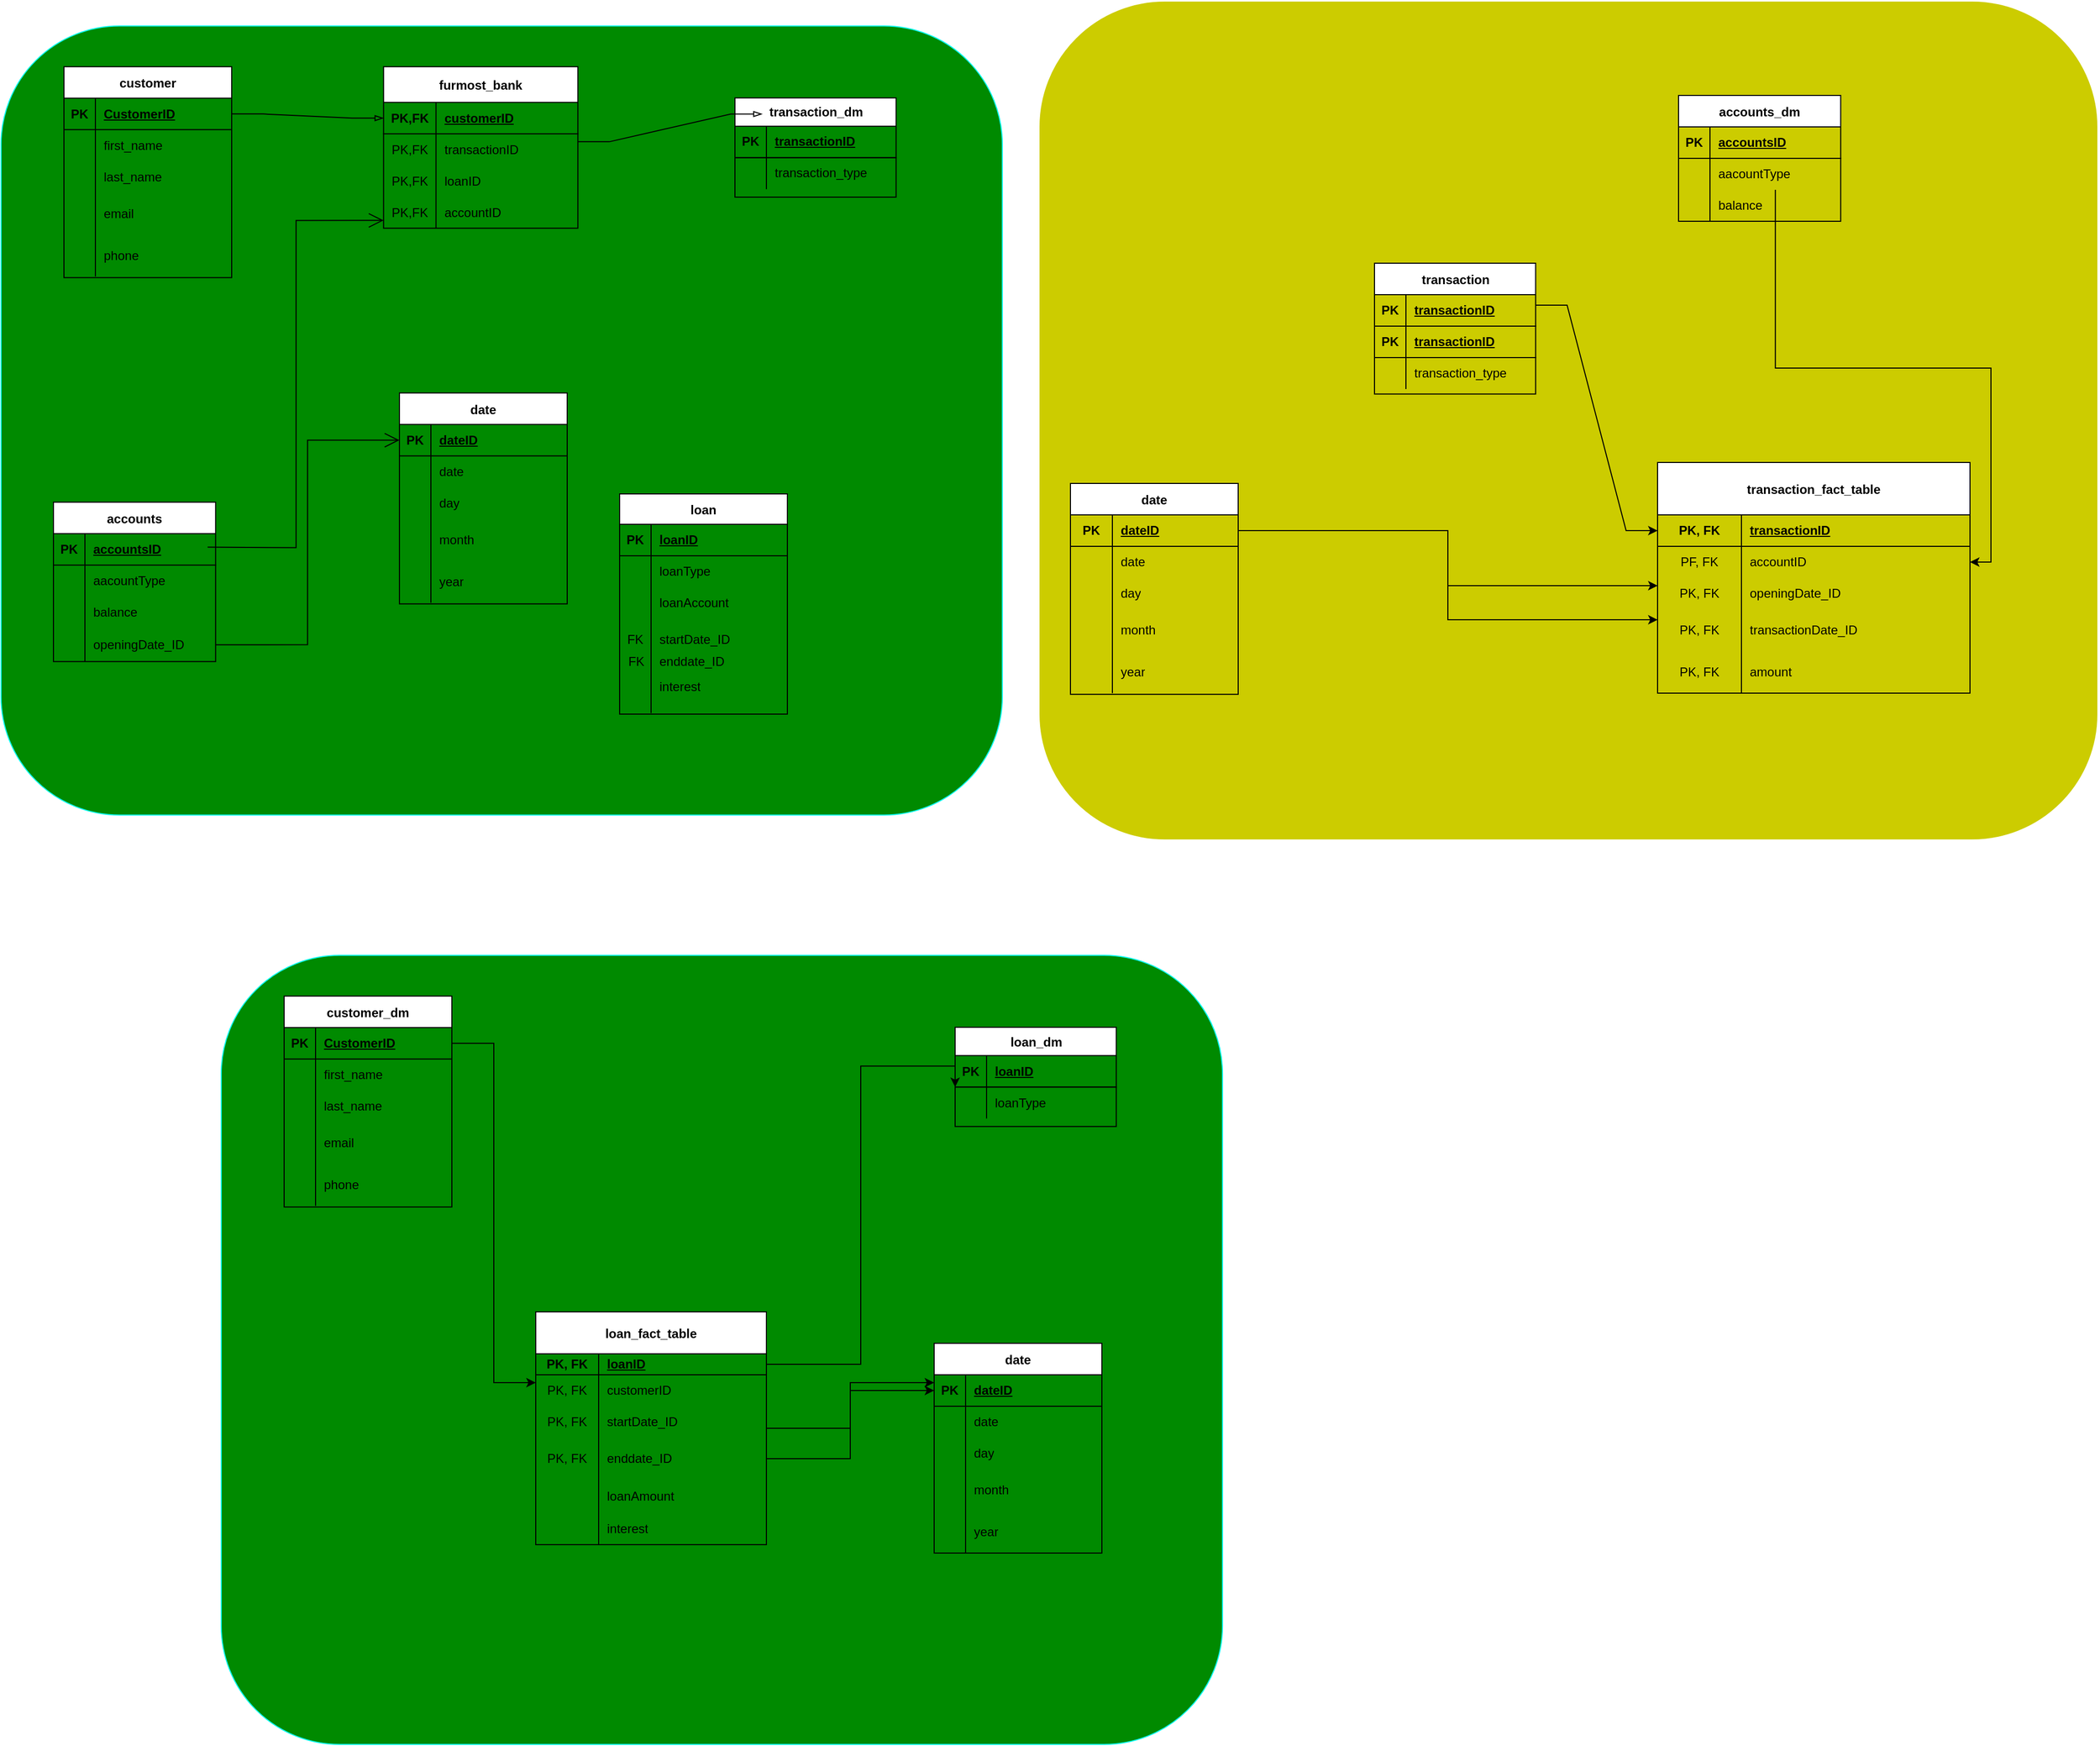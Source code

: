 <mxfile version="27.0.9">
  <diagram name="Page-1" id="cXvxjSUKMSbzTmhN4gEt">
    <mxGraphModel dx="1572" dy="2201" grid="1" gridSize="10" guides="1" tooltips="1" connect="1" arrows="1" fold="1" page="1" pageScale="1" pageWidth="827" pageHeight="1169" math="0" shadow="0">
      <root>
        <mxCell id="0" />
        <mxCell id="1" parent="0" />
        <mxCell id="pp-GfB8wKx1P4uPkhwiW-345" value="" style="shape=tableRow;horizontal=0;startSize=0;swimlaneHead=0;swimlaneBody=0;fillColor=none;collapsible=0;dropTarget=0;points=[[0,0.5],[1,0.5]];portConstraint=eastwest;top=0;left=0;right=0;bottom=0;enumerate=0;metaEdit=0;movable=1;resizable=1;rotatable=1;deletable=1;editable=1;locked=0;connectable=1;" vertex="1" parent="1">
          <mxGeometry x="640" y="760" width="160.905" height="30" as="geometry" />
        </mxCell>
        <mxCell id="pp-GfB8wKx1P4uPkhwiW-401" value="" style="shape=tableRow;horizontal=0;startSize=0;swimlaneHead=0;swimlaneBody=0;fillColor=none;collapsible=0;dropTarget=0;points=[[0,0.5],[1,0.5]];portConstraint=eastwest;top=0;left=0;right=0;bottom=0;enumerate=0;metaEdit=0;movable=1;resizable=1;rotatable=1;deletable=1;editable=1;locked=0;connectable=1;" vertex="1" parent="1">
          <mxGeometry x="910" y="520" width="160" height="40" as="geometry" />
        </mxCell>
        <mxCell id="pp-GfB8wKx1P4uPkhwiW-2" value="" style="rounded=1;whiteSpace=wrap;html=1;fillColor=light-dark(#008A00,#FF99CC);fontColor=#ffffff;strokeColor=#00FFFF;container=1;movable=1;resizable=1;rotatable=1;deletable=1;editable=1;locked=0;connectable=1;" vertex="1" parent="1">
          <mxGeometry x="459.999" y="-156.25" width="955.048" height="752.5" as="geometry" />
        </mxCell>
        <mxCell id="pp-GfB8wKx1P4uPkhwiW-3" value="furmost_bank" style="shape=table;startSize=34;container=1;collapsible=1;childLayout=tableLayout;fixedRows=1;rowLines=0;fontStyle=1;align=center;resizeLast=1;enumerate=0;metaEdit=0;movable=1;resizable=1;rotatable=1;deletable=1;editable=1;locked=0;connectable=1;" vertex="1" parent="pp-GfB8wKx1P4uPkhwiW-2">
          <mxGeometry x="364.85" y="38.93" width="185.34" height="154" as="geometry" />
        </mxCell>
        <mxCell id="pp-GfB8wKx1P4uPkhwiW-4" value="" style="shape=tableRow;horizontal=0;startSize=0;swimlaneHead=0;swimlaneBody=0;fillColor=none;collapsible=0;dropTarget=0;points=[[0,0.5],[1,0.5]];portConstraint=eastwest;top=0;left=0;right=0;bottom=1;enumerate=0;metaEdit=0;movable=1;resizable=1;rotatable=1;deletable=1;editable=1;locked=0;connectable=1;" vertex="1" parent="pp-GfB8wKx1P4uPkhwiW-3">
          <mxGeometry y="34" width="185.34" height="30" as="geometry" />
        </mxCell>
        <mxCell id="pp-GfB8wKx1P4uPkhwiW-5" value="PK,FK" style="shape=partialRectangle;connectable=1;fillColor=none;top=0;left=0;bottom=0;right=0;fontStyle=1;overflow=hidden;whiteSpace=wrap;enumerate=0;metaEdit=0;movable=1;resizable=1;rotatable=1;deletable=1;editable=1;locked=0;" vertex="1" parent="pp-GfB8wKx1P4uPkhwiW-4">
          <mxGeometry width="50" height="30" as="geometry">
            <mxRectangle width="50" height="30" as="alternateBounds" />
          </mxGeometry>
        </mxCell>
        <mxCell id="pp-GfB8wKx1P4uPkhwiW-6" value="customerID" style="shape=partialRectangle;connectable=1;fillColor=none;top=0;left=0;bottom=0;right=0;align=left;spacingLeft=6;fontStyle=5;overflow=hidden;whiteSpace=wrap;enumerate=0;metaEdit=0;movable=1;resizable=1;rotatable=1;deletable=1;editable=1;locked=0;" vertex="1" parent="pp-GfB8wKx1P4uPkhwiW-4">
          <mxGeometry x="50" width="135.34" height="30" as="geometry">
            <mxRectangle width="135.34" height="30" as="alternateBounds" />
          </mxGeometry>
        </mxCell>
        <mxCell id="pp-GfB8wKx1P4uPkhwiW-7" value="" style="shape=tableRow;horizontal=0;startSize=0;swimlaneHead=0;swimlaneBody=0;fillColor=none;collapsible=0;dropTarget=0;points=[[0,0.5],[1,0.5]];portConstraint=eastwest;top=0;left=0;right=0;bottom=0;enumerate=0;metaEdit=0;movable=1;resizable=1;rotatable=1;deletable=1;editable=1;locked=0;connectable=1;" vertex="1" parent="pp-GfB8wKx1P4uPkhwiW-3">
          <mxGeometry y="64" width="185.34" height="30" as="geometry" />
        </mxCell>
        <mxCell id="pp-GfB8wKx1P4uPkhwiW-8" value="PK,FK" style="shape=partialRectangle;connectable=1;fillColor=none;top=0;left=0;bottom=0;right=0;editable=1;overflow=hidden;whiteSpace=wrap;enumerate=0;metaEdit=0;movable=1;resizable=1;rotatable=1;deletable=1;locked=0;" vertex="1" parent="pp-GfB8wKx1P4uPkhwiW-7">
          <mxGeometry width="50" height="30" as="geometry">
            <mxRectangle width="50" height="30" as="alternateBounds" />
          </mxGeometry>
        </mxCell>
        <mxCell id="pp-GfB8wKx1P4uPkhwiW-9" value="transactionID" style="shape=partialRectangle;connectable=1;fillColor=none;top=0;left=0;bottom=0;right=0;align=left;spacingLeft=6;overflow=hidden;whiteSpace=wrap;enumerate=0;metaEdit=0;movable=1;resizable=1;rotatable=1;deletable=1;editable=1;locked=0;" vertex="1" parent="pp-GfB8wKx1P4uPkhwiW-7">
          <mxGeometry x="50" width="135.34" height="30" as="geometry">
            <mxRectangle width="135.34" height="30" as="alternateBounds" />
          </mxGeometry>
        </mxCell>
        <mxCell id="pp-GfB8wKx1P4uPkhwiW-10" value="" style="shape=tableRow;horizontal=0;startSize=0;swimlaneHead=0;swimlaneBody=0;fillColor=none;collapsible=0;dropTarget=0;points=[[0,0.5],[1,0.5]];portConstraint=eastwest;top=0;left=0;right=0;bottom=0;enumerate=0;metaEdit=0;movable=1;resizable=1;rotatable=1;deletable=1;editable=1;locked=0;connectable=1;" vertex="1" parent="pp-GfB8wKx1P4uPkhwiW-3">
          <mxGeometry y="94" width="185.34" height="30" as="geometry" />
        </mxCell>
        <mxCell id="pp-GfB8wKx1P4uPkhwiW-11" value="PK,FK" style="shape=partialRectangle;connectable=1;fillColor=none;top=0;left=0;bottom=0;right=0;editable=1;overflow=hidden;whiteSpace=wrap;enumerate=0;metaEdit=0;movable=1;resizable=1;rotatable=1;deletable=1;locked=0;" vertex="1" parent="pp-GfB8wKx1P4uPkhwiW-10">
          <mxGeometry width="50" height="30" as="geometry">
            <mxRectangle width="50" height="30" as="alternateBounds" />
          </mxGeometry>
        </mxCell>
        <mxCell id="pp-GfB8wKx1P4uPkhwiW-12" value="loanID" style="shape=partialRectangle;connectable=1;fillColor=none;top=0;left=0;bottom=0;right=0;align=left;spacingLeft=6;overflow=hidden;whiteSpace=wrap;enumerate=0;metaEdit=0;movable=1;resizable=1;rotatable=1;deletable=1;editable=1;locked=0;" vertex="1" parent="pp-GfB8wKx1P4uPkhwiW-10">
          <mxGeometry x="50" width="135.34" height="30" as="geometry">
            <mxRectangle width="135.34" height="30" as="alternateBounds" />
          </mxGeometry>
        </mxCell>
        <mxCell id="pp-GfB8wKx1P4uPkhwiW-13" value="" style="shape=tableRow;horizontal=0;startSize=0;swimlaneHead=0;swimlaneBody=0;fillColor=none;collapsible=0;dropTarget=0;points=[[0,0.5],[1,0.5]];portConstraint=eastwest;top=0;left=0;right=0;bottom=0;enumerate=0;metaEdit=0;movable=1;resizable=1;rotatable=1;deletable=1;editable=1;locked=0;connectable=1;" vertex="1" parent="pp-GfB8wKx1P4uPkhwiW-3">
          <mxGeometry y="124" width="185.34" height="30" as="geometry" />
        </mxCell>
        <mxCell id="pp-GfB8wKx1P4uPkhwiW-14" value="PK,FK" style="shape=partialRectangle;connectable=1;fillColor=none;top=0;left=0;bottom=0;right=0;editable=1;overflow=hidden;whiteSpace=wrap;enumerate=0;metaEdit=0;movable=1;resizable=1;rotatable=1;deletable=1;locked=0;" vertex="1" parent="pp-GfB8wKx1P4uPkhwiW-13">
          <mxGeometry width="50" height="30" as="geometry">
            <mxRectangle width="50" height="30" as="alternateBounds" />
          </mxGeometry>
        </mxCell>
        <mxCell id="pp-GfB8wKx1P4uPkhwiW-15" value="accountID" style="shape=partialRectangle;connectable=1;fillColor=none;top=0;left=0;bottom=0;right=0;align=left;spacingLeft=6;overflow=hidden;whiteSpace=wrap;enumerate=0;metaEdit=0;movable=1;resizable=1;rotatable=1;deletable=1;editable=1;locked=0;" vertex="1" parent="pp-GfB8wKx1P4uPkhwiW-13">
          <mxGeometry x="50" width="135.34" height="30" as="geometry">
            <mxRectangle width="135.34" height="30" as="alternateBounds" />
          </mxGeometry>
        </mxCell>
        <mxCell id="pp-GfB8wKx1P4uPkhwiW-22" value="transaction_dm" style="shape=table;startSize=27;container=1;collapsible=1;childLayout=tableLayout;fixedRows=1;rowLines=1;fontStyle=1;align=center;resizeLast=1;html=1;enumerate=0;metaEdit=0;movable=1;resizable=1;rotatable=1;deletable=1;editable=1;locked=0;connectable=1;perimeterSpacing=0;spacingBottom=-1;" vertex="1" parent="pp-GfB8wKx1P4uPkhwiW-2">
          <mxGeometry x="700" y="68.57" width="153.71" height="94.71" as="geometry" />
        </mxCell>
        <mxCell id="pp-GfB8wKx1P4uPkhwiW-23" value="" style="shape=tableRow;horizontal=0;startSize=0;swimlaneHead=0;swimlaneBody=0;fillColor=none;collapsible=0;dropTarget=0;points=[[0,0.5],[1,0.5]];portConstraint=eastwest;top=0;left=0;right=0;bottom=1;enumerate=0;metaEdit=0;movable=1;resizable=1;rotatable=1;deletable=1;editable=1;locked=0;connectable=1;" vertex="1" parent="pp-GfB8wKx1P4uPkhwiW-22">
          <mxGeometry y="27" width="153.71" height="30" as="geometry" />
        </mxCell>
        <mxCell id="pp-GfB8wKx1P4uPkhwiW-24" value="PK" style="shape=partialRectangle;connectable=1;fillColor=none;top=0;left=0;bottom=0;right=0;fontStyle=1;overflow=hidden;whiteSpace=wrap;enumerate=0;metaEdit=0;movable=1;resizable=1;rotatable=1;deletable=1;editable=1;locked=0;" vertex="1" parent="pp-GfB8wKx1P4uPkhwiW-23">
          <mxGeometry width="30" height="30" as="geometry">
            <mxRectangle width="30" height="30" as="alternateBounds" />
          </mxGeometry>
        </mxCell>
        <mxCell id="pp-GfB8wKx1P4uPkhwiW-25" value="transactionID" style="shape=partialRectangle;connectable=1;fillColor=none;top=0;left=0;bottom=0;right=0;align=left;spacingLeft=6;fontStyle=5;overflow=hidden;whiteSpace=wrap;html=1;enumerate=0;metaEdit=0;movable=1;resizable=1;rotatable=1;deletable=1;editable=1;locked=0;strokeWidth=1;" vertex="1" parent="pp-GfB8wKx1P4uPkhwiW-23">
          <mxGeometry x="30" width="123.71" height="30" as="geometry">
            <mxRectangle width="123.71" height="30" as="alternateBounds" />
          </mxGeometry>
        </mxCell>
        <mxCell id="pp-GfB8wKx1P4uPkhwiW-26" value="" style="shape=tableRow;horizontal=0;startSize=0;swimlaneHead=0;swimlaneBody=0;fillColor=none;collapsible=0;dropTarget=0;points=[[0,0.5],[1,0.5]];portConstraint=eastwest;top=0;left=0;right=0;bottom=0;enumerate=0;metaEdit=0;movable=1;resizable=1;rotatable=1;deletable=1;editable=1;locked=0;connectable=1;" vertex="1" parent="pp-GfB8wKx1P4uPkhwiW-22">
          <mxGeometry y="57" width="153.71" height="30" as="geometry" />
        </mxCell>
        <mxCell id="pp-GfB8wKx1P4uPkhwiW-27" value="" style="shape=partialRectangle;connectable=1;fillColor=none;top=0;left=0;bottom=0;right=0;editable=1;overflow=hidden;whiteSpace=wrap;enumerate=0;metaEdit=0;movable=1;resizable=1;rotatable=1;deletable=1;locked=0;" vertex="1" parent="pp-GfB8wKx1P4uPkhwiW-26">
          <mxGeometry width="30" height="30" as="geometry">
            <mxRectangle width="30" height="30" as="alternateBounds" />
          </mxGeometry>
        </mxCell>
        <mxCell id="pp-GfB8wKx1P4uPkhwiW-28" value="transaction_type" style="shape=partialRectangle;connectable=1;fillColor=none;top=0;left=0;bottom=0;right=0;align=left;spacingLeft=6;overflow=hidden;whiteSpace=wrap;html=1;enumerate=0;metaEdit=0;movable=1;resizable=1;rotatable=1;deletable=1;editable=1;locked=0;" vertex="1" parent="pp-GfB8wKx1P4uPkhwiW-26">
          <mxGeometry x="30" width="123.71" height="30" as="geometry">
            <mxRectangle width="123.71" height="30" as="alternateBounds" />
          </mxGeometry>
        </mxCell>
        <mxCell id="pp-GfB8wKx1P4uPkhwiW-33" value="accounts" style="shape=table;startSize=30;container=1;collapsible=1;childLayout=tableLayout;fixedRows=1;rowLines=0;fontStyle=1;align=center;resizeLast=1;enumerate=0;metaEdit=0;movable=1;resizable=1;rotatable=1;deletable=1;editable=1;locked=0;connectable=1;" vertex="1" parent="pp-GfB8wKx1P4uPkhwiW-2">
          <mxGeometry x="50" y="454.09" width="154.67" height="152" as="geometry" />
        </mxCell>
        <mxCell id="pp-GfB8wKx1P4uPkhwiW-34" value="" style="shape=tableRow;horizontal=0;startSize=0;swimlaneHead=0;swimlaneBody=0;fillColor=none;collapsible=0;dropTarget=0;points=[[0,0.5],[1,0.5]];portConstraint=eastwest;top=0;left=0;right=0;bottom=1;enumerate=0;metaEdit=0;movable=1;resizable=1;rotatable=1;deletable=1;editable=1;locked=0;connectable=1;" vertex="1" parent="pp-GfB8wKx1P4uPkhwiW-33">
          <mxGeometry y="30" width="154.67" height="30" as="geometry" />
        </mxCell>
        <mxCell id="pp-GfB8wKx1P4uPkhwiW-35" value="PK" style="shape=partialRectangle;connectable=1;fillColor=none;top=0;left=0;bottom=0;right=0;fontStyle=1;overflow=hidden;whiteSpace=wrap;enumerate=0;metaEdit=0;movable=1;resizable=1;rotatable=1;deletable=1;editable=1;locked=0;" vertex="1" parent="pp-GfB8wKx1P4uPkhwiW-34">
          <mxGeometry width="30" height="30" as="geometry">
            <mxRectangle width="30" height="30" as="alternateBounds" />
          </mxGeometry>
        </mxCell>
        <mxCell id="pp-GfB8wKx1P4uPkhwiW-36" value="accountsID" style="shape=partialRectangle;connectable=1;fillColor=none;top=0;left=0;bottom=0;right=0;align=left;spacingLeft=6;fontStyle=5;overflow=hidden;whiteSpace=wrap;enumerate=0;metaEdit=0;movable=1;resizable=1;rotatable=1;deletable=1;editable=1;locked=0;" vertex="1" parent="pp-GfB8wKx1P4uPkhwiW-34">
          <mxGeometry x="30" width="124.67" height="30" as="geometry">
            <mxRectangle width="124.67" height="30" as="alternateBounds" />
          </mxGeometry>
        </mxCell>
        <mxCell id="pp-GfB8wKx1P4uPkhwiW-37" value="" style="shape=tableRow;horizontal=0;startSize=0;swimlaneHead=0;swimlaneBody=0;fillColor=none;collapsible=0;dropTarget=0;points=[[0,0.5],[1,0.5]];portConstraint=eastwest;top=0;left=0;right=0;bottom=0;enumerate=0;metaEdit=0;movable=1;resizable=1;rotatable=1;deletable=1;editable=1;locked=0;connectable=1;" vertex="1" parent="pp-GfB8wKx1P4uPkhwiW-33">
          <mxGeometry y="60" width="154.67" height="30" as="geometry" />
        </mxCell>
        <mxCell id="pp-GfB8wKx1P4uPkhwiW-38" value="" style="shape=partialRectangle;connectable=1;fillColor=none;top=0;left=0;bottom=0;right=0;editable=1;overflow=hidden;whiteSpace=wrap;enumerate=0;metaEdit=0;movable=1;resizable=1;rotatable=1;deletable=1;locked=0;" vertex="1" parent="pp-GfB8wKx1P4uPkhwiW-37">
          <mxGeometry width="30" height="30" as="geometry">
            <mxRectangle width="30" height="30" as="alternateBounds" />
          </mxGeometry>
        </mxCell>
        <mxCell id="pp-GfB8wKx1P4uPkhwiW-39" value="aacountType" style="shape=partialRectangle;connectable=1;fillColor=none;top=0;left=0;bottom=0;right=0;align=left;spacingLeft=6;overflow=hidden;whiteSpace=wrap;enumerate=0;metaEdit=0;movable=1;resizable=1;rotatable=1;deletable=1;editable=1;locked=0;" vertex="1" parent="pp-GfB8wKx1P4uPkhwiW-37">
          <mxGeometry x="30" width="124.67" height="30" as="geometry">
            <mxRectangle width="124.67" height="30" as="alternateBounds" />
          </mxGeometry>
        </mxCell>
        <mxCell id="pp-GfB8wKx1P4uPkhwiW-281" value="" style="shape=tableRow;horizontal=0;startSize=0;swimlaneHead=0;swimlaneBody=0;fillColor=none;collapsible=0;dropTarget=0;points=[[0,0.5],[1,0.5]];portConstraint=eastwest;top=0;left=0;right=0;bottom=0;enumerate=0;metaEdit=0;movable=1;resizable=1;rotatable=1;deletable=1;editable=1;locked=0;connectable=1;" vertex="1" parent="pp-GfB8wKx1P4uPkhwiW-33">
          <mxGeometry y="90" width="154.67" height="30" as="geometry" />
        </mxCell>
        <mxCell id="pp-GfB8wKx1P4uPkhwiW-282" value="" style="shape=partialRectangle;connectable=1;fillColor=none;top=0;left=0;bottom=0;right=0;editable=1;overflow=hidden;whiteSpace=wrap;enumerate=0;metaEdit=0;movable=1;resizable=1;rotatable=1;deletable=1;locked=0;" vertex="1" parent="pp-GfB8wKx1P4uPkhwiW-281">
          <mxGeometry width="30" height="30" as="geometry">
            <mxRectangle width="30" height="30" as="alternateBounds" />
          </mxGeometry>
        </mxCell>
        <mxCell id="pp-GfB8wKx1P4uPkhwiW-283" value="balance" style="shape=partialRectangle;connectable=1;fillColor=none;top=0;left=0;bottom=0;right=0;align=left;spacingLeft=6;overflow=hidden;whiteSpace=wrap;enumerate=0;metaEdit=0;movable=1;resizable=1;rotatable=1;deletable=1;editable=1;locked=0;" vertex="1" parent="pp-GfB8wKx1P4uPkhwiW-281">
          <mxGeometry x="30" width="124.67" height="30" as="geometry">
            <mxRectangle width="124.67" height="30" as="alternateBounds" />
          </mxGeometry>
        </mxCell>
        <mxCell id="pp-GfB8wKx1P4uPkhwiW-284" value="" style="shape=tableRow;horizontal=0;startSize=0;swimlaneHead=0;swimlaneBody=0;fillColor=none;collapsible=0;dropTarget=0;points=[[0,0.5],[1,0.5]];portConstraint=eastwest;top=0;left=0;right=0;bottom=0;enumerate=0;metaEdit=0;movable=1;resizable=1;rotatable=1;deletable=1;editable=1;locked=0;connectable=1;" vertex="1" parent="pp-GfB8wKx1P4uPkhwiW-33">
          <mxGeometry y="120" width="154.67" height="32" as="geometry" />
        </mxCell>
        <mxCell id="pp-GfB8wKx1P4uPkhwiW-285" value="" style="shape=partialRectangle;connectable=1;fillColor=none;top=0;left=0;bottom=0;right=0;editable=1;overflow=hidden;whiteSpace=wrap;enumerate=0;metaEdit=0;movable=1;resizable=1;rotatable=1;deletable=1;locked=0;" vertex="1" parent="pp-GfB8wKx1P4uPkhwiW-284">
          <mxGeometry width="30" height="32" as="geometry">
            <mxRectangle width="30" height="32" as="alternateBounds" />
          </mxGeometry>
        </mxCell>
        <mxCell id="pp-GfB8wKx1P4uPkhwiW-286" value="openingDate_ID" style="shape=partialRectangle;connectable=1;fillColor=none;top=0;left=0;bottom=0;right=0;align=left;spacingLeft=6;overflow=hidden;whiteSpace=wrap;enumerate=0;metaEdit=0;movable=1;resizable=1;rotatable=1;deletable=1;editable=1;locked=0;" vertex="1" parent="pp-GfB8wKx1P4uPkhwiW-284">
          <mxGeometry x="30" width="124.67" height="32" as="geometry">
            <mxRectangle width="124.67" height="32" as="alternateBounds" />
          </mxGeometry>
        </mxCell>
        <mxCell id="pp-GfB8wKx1P4uPkhwiW-60" value="customer" style="shape=table;startSize=30;container=1;collapsible=1;childLayout=tableLayout;fixedRows=1;rowLines=0;fontStyle=1;align=center;resizeLast=1;enumerate=0;metaEdit=0;movable=1;resizable=1;rotatable=1;deletable=1;editable=1;locked=0;connectable=1;" vertex="1" parent="pp-GfB8wKx1P4uPkhwiW-2">
          <mxGeometry x="60" y="38.93" width="160" height="201.07" as="geometry" />
        </mxCell>
        <mxCell id="pp-GfB8wKx1P4uPkhwiW-61" value="" style="shape=tableRow;horizontal=0;startSize=0;swimlaneHead=0;swimlaneBody=0;fillColor=none;collapsible=0;dropTarget=0;points=[[0,0.5],[1,0.5]];portConstraint=eastwest;top=0;left=0;right=0;bottom=1;enumerate=0;metaEdit=0;movable=1;resizable=1;rotatable=1;deletable=1;editable=1;locked=0;connectable=1;" vertex="1" parent="pp-GfB8wKx1P4uPkhwiW-60">
          <mxGeometry y="30" width="160" height="30" as="geometry" />
        </mxCell>
        <mxCell id="pp-GfB8wKx1P4uPkhwiW-62" value="PK" style="shape=partialRectangle;connectable=1;fillColor=none;top=0;left=0;bottom=0;right=0;fontStyle=1;overflow=hidden;whiteSpace=wrap;enumerate=0;metaEdit=0;movable=1;resizable=1;rotatable=1;deletable=1;editable=1;locked=0;" vertex="1" parent="pp-GfB8wKx1P4uPkhwiW-61">
          <mxGeometry width="30" height="30" as="geometry">
            <mxRectangle width="30" height="30" as="alternateBounds" />
          </mxGeometry>
        </mxCell>
        <mxCell id="pp-GfB8wKx1P4uPkhwiW-63" value="CustomerID" style="shape=partialRectangle;connectable=1;fillColor=none;top=0;left=0;bottom=0;right=0;align=left;spacingLeft=6;fontStyle=5;overflow=hidden;whiteSpace=wrap;enumerate=0;metaEdit=0;movable=1;resizable=1;rotatable=1;deletable=1;editable=1;locked=0;" vertex="1" parent="pp-GfB8wKx1P4uPkhwiW-61">
          <mxGeometry x="30" width="130" height="30" as="geometry">
            <mxRectangle width="130" height="30" as="alternateBounds" />
          </mxGeometry>
        </mxCell>
        <mxCell id="pp-GfB8wKx1P4uPkhwiW-64" value="" style="shape=tableRow;horizontal=0;startSize=0;swimlaneHead=0;swimlaneBody=0;fillColor=none;collapsible=0;dropTarget=0;points=[[0,0.5],[1,0.5]];portConstraint=eastwest;top=0;left=0;right=0;bottom=0;enumerate=0;metaEdit=0;movable=1;resizable=1;rotatable=1;deletable=1;editable=1;locked=0;connectable=1;" vertex="1" parent="pp-GfB8wKx1P4uPkhwiW-60">
          <mxGeometry y="60" width="160" height="30" as="geometry" />
        </mxCell>
        <mxCell id="pp-GfB8wKx1P4uPkhwiW-65" value="" style="shape=partialRectangle;connectable=1;fillColor=none;top=0;left=0;bottom=0;right=0;editable=1;overflow=hidden;whiteSpace=wrap;enumerate=0;metaEdit=0;movable=1;resizable=1;rotatable=1;deletable=1;locked=0;" vertex="1" parent="pp-GfB8wKx1P4uPkhwiW-64">
          <mxGeometry width="30" height="30" as="geometry">
            <mxRectangle width="30" height="30" as="alternateBounds" />
          </mxGeometry>
        </mxCell>
        <mxCell id="pp-GfB8wKx1P4uPkhwiW-66" value="first_name" style="shape=partialRectangle;connectable=1;fillColor=none;top=0;left=0;bottom=0;right=0;align=left;spacingLeft=6;overflow=hidden;whiteSpace=wrap;enumerate=0;metaEdit=0;movable=1;resizable=1;rotatable=1;deletable=1;editable=1;locked=0;" vertex="1" parent="pp-GfB8wKx1P4uPkhwiW-64">
          <mxGeometry x="30" width="130" height="30" as="geometry">
            <mxRectangle width="130" height="30" as="alternateBounds" />
          </mxGeometry>
        </mxCell>
        <mxCell id="pp-GfB8wKx1P4uPkhwiW-67" value="" style="shape=tableRow;horizontal=0;startSize=0;swimlaneHead=0;swimlaneBody=0;fillColor=none;collapsible=0;dropTarget=0;points=[[0,0.5],[1,0.5]];portConstraint=eastwest;top=0;left=0;right=0;bottom=0;enumerate=0;metaEdit=0;movable=1;resizable=1;rotatable=1;deletable=1;editable=1;locked=0;connectable=1;" vertex="1" parent="pp-GfB8wKx1P4uPkhwiW-60">
          <mxGeometry y="90" width="160" height="30" as="geometry" />
        </mxCell>
        <mxCell id="pp-GfB8wKx1P4uPkhwiW-68" value="" style="shape=partialRectangle;connectable=1;fillColor=none;top=0;left=0;bottom=0;right=0;editable=1;overflow=hidden;whiteSpace=wrap;enumerate=0;metaEdit=0;movable=1;resizable=1;rotatable=1;deletable=1;locked=0;" vertex="1" parent="pp-GfB8wKx1P4uPkhwiW-67">
          <mxGeometry width="30" height="30" as="geometry">
            <mxRectangle width="30" height="30" as="alternateBounds" />
          </mxGeometry>
        </mxCell>
        <mxCell id="pp-GfB8wKx1P4uPkhwiW-69" value="last_name" style="shape=partialRectangle;connectable=1;fillColor=none;top=0;left=0;bottom=0;right=0;align=left;spacingLeft=6;overflow=hidden;whiteSpace=wrap;enumerate=0;metaEdit=0;movable=1;resizable=1;rotatable=1;deletable=1;editable=1;locked=0;" vertex="1" parent="pp-GfB8wKx1P4uPkhwiW-67">
          <mxGeometry x="30" width="130" height="30" as="geometry">
            <mxRectangle width="130" height="30" as="alternateBounds" />
          </mxGeometry>
        </mxCell>
        <mxCell id="pp-GfB8wKx1P4uPkhwiW-70" value="" style="shape=tableRow;horizontal=0;startSize=0;swimlaneHead=0;swimlaneBody=0;fillColor=none;collapsible=0;dropTarget=0;points=[[0,0.5],[1,0.5]];portConstraint=eastwest;top=0;left=0;right=0;bottom=0;enumerate=0;metaEdit=0;movable=1;resizable=1;rotatable=1;deletable=1;editable=1;locked=0;connectable=1;" vertex="1" parent="pp-GfB8wKx1P4uPkhwiW-60">
          <mxGeometry y="120" width="160" height="40" as="geometry" />
        </mxCell>
        <mxCell id="pp-GfB8wKx1P4uPkhwiW-71" value="" style="shape=partialRectangle;connectable=1;fillColor=none;top=0;left=0;bottom=0;right=0;editable=1;overflow=hidden;whiteSpace=wrap;enumerate=0;metaEdit=0;movable=1;resizable=1;rotatable=1;deletable=1;locked=0;" vertex="1" parent="pp-GfB8wKx1P4uPkhwiW-70">
          <mxGeometry width="30" height="40" as="geometry">
            <mxRectangle width="30" height="40" as="alternateBounds" />
          </mxGeometry>
        </mxCell>
        <mxCell id="pp-GfB8wKx1P4uPkhwiW-72" value="email" style="shape=partialRectangle;connectable=1;fillColor=none;top=0;left=0;bottom=0;right=0;align=left;spacingLeft=6;overflow=hidden;whiteSpace=wrap;enumerate=0;metaEdit=0;movable=1;resizable=1;rotatable=1;deletable=1;editable=1;locked=0;" vertex="1" parent="pp-GfB8wKx1P4uPkhwiW-70">
          <mxGeometry x="30" width="130" height="40" as="geometry">
            <mxRectangle width="130" height="40" as="alternateBounds" />
          </mxGeometry>
        </mxCell>
        <mxCell id="pp-GfB8wKx1P4uPkhwiW-84" value="" style="shape=tableRow;horizontal=0;startSize=0;swimlaneHead=0;swimlaneBody=0;fillColor=none;collapsible=0;dropTarget=0;points=[[0,0.5],[1,0.5]];portConstraint=eastwest;top=0;left=0;right=0;bottom=0;enumerate=0;metaEdit=0;movable=1;resizable=1;rotatable=1;deletable=1;editable=1;locked=0;connectable=1;" vertex="1" parent="pp-GfB8wKx1P4uPkhwiW-60">
          <mxGeometry y="160" width="160" height="40" as="geometry" />
        </mxCell>
        <mxCell id="pp-GfB8wKx1P4uPkhwiW-85" value="" style="shape=partialRectangle;connectable=1;fillColor=none;top=0;left=0;bottom=0;right=0;editable=1;overflow=hidden;whiteSpace=wrap;enumerate=0;metaEdit=0;movable=1;resizable=1;rotatable=1;deletable=1;locked=0;" vertex="1" parent="pp-GfB8wKx1P4uPkhwiW-84">
          <mxGeometry width="30" height="40" as="geometry">
            <mxRectangle width="30" height="40" as="alternateBounds" />
          </mxGeometry>
        </mxCell>
        <mxCell id="pp-GfB8wKx1P4uPkhwiW-86" value="phone" style="shape=partialRectangle;connectable=1;fillColor=none;top=0;left=0;bottom=0;right=0;align=left;spacingLeft=6;overflow=hidden;whiteSpace=wrap;enumerate=0;metaEdit=0;movable=1;resizable=1;rotatable=1;deletable=1;editable=1;locked=0;" vertex="1" parent="pp-GfB8wKx1P4uPkhwiW-84">
          <mxGeometry x="30" width="130" height="40" as="geometry">
            <mxRectangle width="130" height="40" as="alternateBounds" />
          </mxGeometry>
        </mxCell>
        <mxCell id="pp-GfB8wKx1P4uPkhwiW-368" value="date" style="shape=table;startSize=30;container=1;collapsible=1;childLayout=tableLayout;fixedRows=1;rowLines=0;fontStyle=1;align=center;resizeLast=1;enumerate=0;metaEdit=0;movable=1;resizable=1;rotatable=1;deletable=1;editable=1;locked=0;connectable=1;" vertex="1" parent="pp-GfB8wKx1P4uPkhwiW-2">
          <mxGeometry x="380.001" y="350" width="160" height="201.07" as="geometry" />
        </mxCell>
        <mxCell id="pp-GfB8wKx1P4uPkhwiW-369" value="" style="shape=tableRow;horizontal=0;startSize=0;swimlaneHead=0;swimlaneBody=0;fillColor=none;collapsible=0;dropTarget=0;points=[[0,0.5],[1,0.5]];portConstraint=eastwest;top=0;left=0;right=0;bottom=1;enumerate=0;metaEdit=0;movable=1;resizable=1;rotatable=1;deletable=1;editable=1;locked=0;connectable=1;" vertex="1" parent="pp-GfB8wKx1P4uPkhwiW-368">
          <mxGeometry y="30" width="160" height="30" as="geometry" />
        </mxCell>
        <mxCell id="pp-GfB8wKx1P4uPkhwiW-370" value="PK" style="shape=partialRectangle;connectable=1;fillColor=none;top=0;left=0;bottom=0;right=0;fontStyle=1;overflow=hidden;whiteSpace=wrap;enumerate=0;metaEdit=0;movable=1;resizable=1;rotatable=1;deletable=1;editable=1;locked=0;" vertex="1" parent="pp-GfB8wKx1P4uPkhwiW-369">
          <mxGeometry width="30" height="30" as="geometry">
            <mxRectangle width="30" height="30" as="alternateBounds" />
          </mxGeometry>
        </mxCell>
        <mxCell id="pp-GfB8wKx1P4uPkhwiW-371" value="dateID" style="shape=partialRectangle;connectable=1;fillColor=none;top=0;left=0;bottom=0;right=0;align=left;spacingLeft=6;fontStyle=5;overflow=hidden;whiteSpace=wrap;enumerate=0;metaEdit=0;movable=1;resizable=1;rotatable=1;deletable=1;editable=1;locked=0;" vertex="1" parent="pp-GfB8wKx1P4uPkhwiW-369">
          <mxGeometry x="30" width="130" height="30" as="geometry">
            <mxRectangle width="130" height="30" as="alternateBounds" />
          </mxGeometry>
        </mxCell>
        <mxCell id="pp-GfB8wKx1P4uPkhwiW-372" value="" style="shape=tableRow;horizontal=0;startSize=0;swimlaneHead=0;swimlaneBody=0;fillColor=none;collapsible=0;dropTarget=0;points=[[0,0.5],[1,0.5]];portConstraint=eastwest;top=0;left=0;right=0;bottom=0;enumerate=0;metaEdit=0;movable=1;resizable=1;rotatable=1;deletable=1;editable=1;locked=0;connectable=1;" vertex="1" parent="pp-GfB8wKx1P4uPkhwiW-368">
          <mxGeometry y="60" width="160" height="30" as="geometry" />
        </mxCell>
        <mxCell id="pp-GfB8wKx1P4uPkhwiW-373" value="" style="shape=partialRectangle;connectable=1;fillColor=none;top=0;left=0;bottom=0;right=0;editable=1;overflow=hidden;whiteSpace=wrap;enumerate=0;metaEdit=0;movable=1;resizable=1;rotatable=1;deletable=1;locked=0;" vertex="1" parent="pp-GfB8wKx1P4uPkhwiW-372">
          <mxGeometry width="30" height="30" as="geometry">
            <mxRectangle width="30" height="30" as="alternateBounds" />
          </mxGeometry>
        </mxCell>
        <mxCell id="pp-GfB8wKx1P4uPkhwiW-374" value="date" style="shape=partialRectangle;connectable=1;fillColor=none;top=0;left=0;bottom=0;right=0;align=left;spacingLeft=6;overflow=hidden;whiteSpace=wrap;enumerate=0;metaEdit=0;movable=1;resizable=1;rotatable=1;deletable=1;editable=1;locked=0;" vertex="1" parent="pp-GfB8wKx1P4uPkhwiW-372">
          <mxGeometry x="30" width="130" height="30" as="geometry">
            <mxRectangle width="130" height="30" as="alternateBounds" />
          </mxGeometry>
        </mxCell>
        <mxCell id="pp-GfB8wKx1P4uPkhwiW-375" value="" style="shape=tableRow;horizontal=0;startSize=0;swimlaneHead=0;swimlaneBody=0;fillColor=none;collapsible=0;dropTarget=0;points=[[0,0.5],[1,0.5]];portConstraint=eastwest;top=0;left=0;right=0;bottom=0;enumerate=0;metaEdit=0;movable=1;resizable=1;rotatable=1;deletable=1;editable=1;locked=0;connectable=1;" vertex="1" parent="pp-GfB8wKx1P4uPkhwiW-368">
          <mxGeometry y="90" width="160" height="30" as="geometry" />
        </mxCell>
        <mxCell id="pp-GfB8wKx1P4uPkhwiW-376" value="" style="shape=partialRectangle;connectable=1;fillColor=none;top=0;left=0;bottom=0;right=0;editable=1;overflow=hidden;whiteSpace=wrap;enumerate=0;metaEdit=0;movable=1;resizable=1;rotatable=1;deletable=1;locked=0;" vertex="1" parent="pp-GfB8wKx1P4uPkhwiW-375">
          <mxGeometry width="30" height="30" as="geometry">
            <mxRectangle width="30" height="30" as="alternateBounds" />
          </mxGeometry>
        </mxCell>
        <mxCell id="pp-GfB8wKx1P4uPkhwiW-377" value="day" style="shape=partialRectangle;connectable=1;fillColor=none;top=0;left=0;bottom=0;right=0;align=left;spacingLeft=6;overflow=hidden;whiteSpace=wrap;enumerate=0;metaEdit=0;movable=1;resizable=1;rotatable=1;deletable=1;editable=1;locked=0;" vertex="1" parent="pp-GfB8wKx1P4uPkhwiW-375">
          <mxGeometry x="30" width="130" height="30" as="geometry">
            <mxRectangle width="130" height="30" as="alternateBounds" />
          </mxGeometry>
        </mxCell>
        <mxCell id="pp-GfB8wKx1P4uPkhwiW-378" value="" style="shape=tableRow;horizontal=0;startSize=0;swimlaneHead=0;swimlaneBody=0;fillColor=none;collapsible=0;dropTarget=0;points=[[0,0.5],[1,0.5]];portConstraint=eastwest;top=0;left=0;right=0;bottom=0;enumerate=0;metaEdit=0;movable=1;resizable=1;rotatable=1;deletable=1;editable=1;locked=0;connectable=1;" vertex="1" parent="pp-GfB8wKx1P4uPkhwiW-368">
          <mxGeometry y="120" width="160" height="40" as="geometry" />
        </mxCell>
        <mxCell id="pp-GfB8wKx1P4uPkhwiW-379" value="" style="shape=partialRectangle;connectable=1;fillColor=none;top=0;left=0;bottom=0;right=0;editable=1;overflow=hidden;whiteSpace=wrap;enumerate=0;metaEdit=0;movable=1;resizable=1;rotatable=1;deletable=1;locked=0;" vertex="1" parent="pp-GfB8wKx1P4uPkhwiW-378">
          <mxGeometry width="30" height="40" as="geometry">
            <mxRectangle width="30" height="40" as="alternateBounds" />
          </mxGeometry>
        </mxCell>
        <mxCell id="pp-GfB8wKx1P4uPkhwiW-380" value="month" style="shape=partialRectangle;connectable=1;fillColor=none;top=0;left=0;bottom=0;right=0;align=left;spacingLeft=6;overflow=hidden;whiteSpace=wrap;enumerate=0;metaEdit=0;movable=1;resizable=1;rotatable=1;deletable=1;editable=1;locked=0;" vertex="1" parent="pp-GfB8wKx1P4uPkhwiW-378">
          <mxGeometry x="30" width="130" height="40" as="geometry">
            <mxRectangle width="130" height="40" as="alternateBounds" />
          </mxGeometry>
        </mxCell>
        <mxCell id="pp-GfB8wKx1P4uPkhwiW-381" value="" style="shape=tableRow;horizontal=0;startSize=0;swimlaneHead=0;swimlaneBody=0;fillColor=none;collapsible=0;dropTarget=0;points=[[0,0.5],[1,0.5]];portConstraint=eastwest;top=0;left=0;right=0;bottom=0;enumerate=0;metaEdit=0;movable=1;resizable=1;rotatable=1;deletable=1;editable=1;locked=0;connectable=1;" vertex="1" parent="pp-GfB8wKx1P4uPkhwiW-368">
          <mxGeometry y="160" width="160" height="40" as="geometry" />
        </mxCell>
        <mxCell id="pp-GfB8wKx1P4uPkhwiW-382" value="" style="shape=partialRectangle;connectable=1;fillColor=none;top=0;left=0;bottom=0;right=0;editable=1;overflow=hidden;whiteSpace=wrap;enumerate=0;metaEdit=0;movable=1;resizable=1;rotatable=1;deletable=1;locked=0;" vertex="1" parent="pp-GfB8wKx1P4uPkhwiW-381">
          <mxGeometry width="30" height="40" as="geometry">
            <mxRectangle width="30" height="40" as="alternateBounds" />
          </mxGeometry>
        </mxCell>
        <mxCell id="pp-GfB8wKx1P4uPkhwiW-383" value="year" style="shape=partialRectangle;connectable=1;fillColor=none;top=0;left=0;bottom=0;right=0;align=left;spacingLeft=6;overflow=hidden;whiteSpace=wrap;enumerate=0;metaEdit=0;movable=1;resizable=1;rotatable=1;deletable=1;editable=1;locked=0;" vertex="1" parent="pp-GfB8wKx1P4uPkhwiW-381">
          <mxGeometry x="30" width="130" height="40" as="geometry">
            <mxRectangle width="130" height="40" as="alternateBounds" />
          </mxGeometry>
        </mxCell>
        <mxCell id="pp-GfB8wKx1P4uPkhwiW-407" value="" style="endArrow=open;endFill=1;endSize=12;html=1;rounded=0;exitX=1;exitY=0.5;exitDx=0;exitDy=0;entryX=0;entryY=0.5;entryDx=0;entryDy=0;edgeStyle=orthogonalEdgeStyle;" edge="1" parent="pp-GfB8wKx1P4uPkhwiW-2" source="pp-GfB8wKx1P4uPkhwiW-286" target="pp-GfB8wKx1P4uPkhwiW-370">
          <mxGeometry width="160" relative="1" as="geometry">
            <mxPoint x="390.001" y="336.25" as="sourcePoint" />
            <mxPoint x="550.001" y="336.25" as="targetPoint" />
          </mxGeometry>
        </mxCell>
        <mxCell id="pp-GfB8wKx1P4uPkhwiW-408" value="" style="endArrow=open;endFill=1;endSize=12;html=1;rounded=0;entryX=0;entryY=0.75;entryDx=0;entryDy=0;edgeStyle=orthogonalEdgeStyle;" edge="1" parent="pp-GfB8wKx1P4uPkhwiW-2" target="pp-GfB8wKx1P4uPkhwiW-14">
          <mxGeometry width="160" relative="1" as="geometry">
            <mxPoint x="197.001" y="497" as="sourcePoint" />
            <mxPoint x="550.001" y="336.25" as="targetPoint" />
          </mxGeometry>
        </mxCell>
        <mxCell id="pp-GfB8wKx1P4uPkhwiW-416" value="" style="edgeStyle=entityRelationEdgeStyle;fontSize=12;html=1;endArrow=blockThin;rounded=0;exitX=1;exitY=0.25;exitDx=0;exitDy=0;endFill=0;" edge="1" parent="pp-GfB8wKx1P4uPkhwiW-2" source="pp-GfB8wKx1P4uPkhwiW-9">
          <mxGeometry width="100" height="100" relative="1" as="geometry">
            <mxPoint x="626.001" y="240" as="sourcePoint" />
            <mxPoint x="726.001" y="84" as="targetPoint" />
            <Array as="points">
              <mxPoint x="722.001" y="355" />
            </Array>
          </mxGeometry>
        </mxCell>
        <mxCell id="pp-GfB8wKx1P4uPkhwiW-417" value="" style="edgeStyle=entityRelationEdgeStyle;fontSize=12;html=1;endArrow=blockThin;rounded=0;endFill=0;" edge="1" parent="pp-GfB8wKx1P4uPkhwiW-2" source="pp-GfB8wKx1P4uPkhwiW-63" target="pp-GfB8wKx1P4uPkhwiW-5">
          <mxGeometry width="100" height="100" relative="1" as="geometry">
            <mxPoint x="256.001" y="120" as="sourcePoint" />
            <mxPoint x="362.001" y="206" as="targetPoint" />
            <Array as="points">
              <mxPoint x="352.001" y="235" />
            </Array>
          </mxGeometry>
        </mxCell>
        <mxCell id="pp-GfB8wKx1P4uPkhwiW-384" value="loan" style="shape=table;startSize=29;container=1;collapsible=1;childLayout=tableLayout;fixedRows=1;rowLines=0;fontStyle=1;align=center;resizeLast=1;enumerate=0;metaEdit=0;movable=1;resizable=1;rotatable=1;deletable=1;editable=1;locked=0;connectable=1;" vertex="1" parent="pp-GfB8wKx1P4uPkhwiW-2">
          <mxGeometry x="590" y="446.25" width="160" height="210" as="geometry" />
        </mxCell>
        <mxCell id="pp-GfB8wKx1P4uPkhwiW-385" value="" style="shape=tableRow;horizontal=0;startSize=0;swimlaneHead=0;swimlaneBody=0;fillColor=none;collapsible=0;dropTarget=0;points=[[0,0.5],[1,0.5]];portConstraint=eastwest;top=0;left=0;right=0;bottom=1;enumerate=0;metaEdit=0;movable=1;resizable=1;rotatable=1;deletable=1;editable=1;locked=0;connectable=1;" vertex="1" parent="pp-GfB8wKx1P4uPkhwiW-384">
          <mxGeometry y="29" width="160" height="30" as="geometry" />
        </mxCell>
        <mxCell id="pp-GfB8wKx1P4uPkhwiW-386" value="PK" style="shape=partialRectangle;connectable=1;fillColor=none;top=0;left=0;bottom=0;right=0;fontStyle=1;overflow=hidden;whiteSpace=wrap;enumerate=0;metaEdit=0;movable=1;resizable=1;rotatable=1;deletable=1;editable=1;locked=0;" vertex="1" parent="pp-GfB8wKx1P4uPkhwiW-385">
          <mxGeometry width="30" height="30" as="geometry">
            <mxRectangle width="30" height="30" as="alternateBounds" />
          </mxGeometry>
        </mxCell>
        <mxCell id="pp-GfB8wKx1P4uPkhwiW-387" value="loanID" style="shape=partialRectangle;connectable=1;fillColor=none;top=0;left=0;bottom=0;right=0;align=left;spacingLeft=6;fontStyle=5;overflow=hidden;whiteSpace=wrap;enumerate=0;metaEdit=0;movable=1;resizable=1;rotatable=1;deletable=1;editable=1;locked=0;" vertex="1" parent="pp-GfB8wKx1P4uPkhwiW-385">
          <mxGeometry x="30" width="130" height="30" as="geometry">
            <mxRectangle width="130" height="30" as="alternateBounds" />
          </mxGeometry>
        </mxCell>
        <mxCell id="pp-GfB8wKx1P4uPkhwiW-388" value="" style="shape=tableRow;horizontal=0;startSize=0;swimlaneHead=0;swimlaneBody=0;fillColor=none;collapsible=0;dropTarget=0;points=[[0,0.5],[1,0.5]];portConstraint=eastwest;top=0;left=0;right=0;bottom=0;enumerate=0;metaEdit=0;movable=1;resizable=1;rotatable=1;deletable=1;editable=1;locked=0;connectable=1;" vertex="1" parent="pp-GfB8wKx1P4uPkhwiW-384">
          <mxGeometry y="59" width="160" height="30" as="geometry" />
        </mxCell>
        <mxCell id="pp-GfB8wKx1P4uPkhwiW-389" value="" style="shape=partialRectangle;connectable=1;fillColor=none;top=0;left=0;bottom=0;right=0;editable=1;overflow=hidden;whiteSpace=wrap;enumerate=0;metaEdit=0;movable=1;resizable=1;rotatable=1;deletable=1;locked=0;" vertex="1" parent="pp-GfB8wKx1P4uPkhwiW-388">
          <mxGeometry width="30" height="30" as="geometry">
            <mxRectangle width="30" height="30" as="alternateBounds" />
          </mxGeometry>
        </mxCell>
        <mxCell id="pp-GfB8wKx1P4uPkhwiW-390" value="loanType" style="shape=partialRectangle;connectable=1;fillColor=none;top=0;left=0;bottom=0;right=0;align=left;spacingLeft=6;overflow=hidden;whiteSpace=wrap;enumerate=0;metaEdit=0;movable=1;resizable=1;rotatable=1;deletable=1;editable=1;locked=0;" vertex="1" parent="pp-GfB8wKx1P4uPkhwiW-388">
          <mxGeometry x="30" width="130" height="30" as="geometry">
            <mxRectangle width="130" height="30" as="alternateBounds" />
          </mxGeometry>
        </mxCell>
        <mxCell id="pp-GfB8wKx1P4uPkhwiW-391" value="" style="shape=tableRow;horizontal=0;startSize=0;swimlaneHead=0;swimlaneBody=0;fillColor=none;collapsible=0;dropTarget=0;points=[[0,0.5],[1,0.5]];portConstraint=eastwest;top=0;left=0;right=0;bottom=0;enumerate=0;metaEdit=0;movable=1;resizable=1;rotatable=1;deletable=1;editable=1;locked=0;connectable=1;" vertex="1" parent="pp-GfB8wKx1P4uPkhwiW-384">
          <mxGeometry y="89" width="160" height="30" as="geometry" />
        </mxCell>
        <mxCell id="pp-GfB8wKx1P4uPkhwiW-392" value="" style="shape=partialRectangle;connectable=1;fillColor=none;top=0;left=0;bottom=0;right=0;editable=1;overflow=hidden;whiteSpace=wrap;enumerate=0;metaEdit=0;movable=1;resizable=1;rotatable=1;deletable=1;locked=0;" vertex="1" parent="pp-GfB8wKx1P4uPkhwiW-391">
          <mxGeometry width="30" height="30" as="geometry">
            <mxRectangle width="30" height="30" as="alternateBounds" />
          </mxGeometry>
        </mxCell>
        <mxCell id="pp-GfB8wKx1P4uPkhwiW-393" value="loanAccount" style="shape=partialRectangle;connectable=1;fillColor=none;top=0;left=0;bottom=0;right=0;align=left;spacingLeft=6;overflow=hidden;whiteSpace=wrap;enumerate=0;metaEdit=0;movable=1;resizable=1;rotatable=1;deletable=1;editable=1;locked=0;" vertex="1" parent="pp-GfB8wKx1P4uPkhwiW-391">
          <mxGeometry x="30" width="130" height="30" as="geometry">
            <mxRectangle width="130" height="30" as="alternateBounds" />
          </mxGeometry>
        </mxCell>
        <mxCell id="pp-GfB8wKx1P4uPkhwiW-394" value="" style="shape=tableRow;horizontal=0;startSize=0;swimlaneHead=0;swimlaneBody=0;fillColor=none;collapsible=0;dropTarget=0;points=[[0,0.5],[1,0.5]];portConstraint=eastwest;top=0;left=0;right=0;bottom=0;enumerate=0;metaEdit=0;movable=1;resizable=1;rotatable=1;deletable=1;editable=1;locked=0;connectable=1;" vertex="1" parent="pp-GfB8wKx1P4uPkhwiW-384">
          <mxGeometry y="119" width="160" height="40" as="geometry" />
        </mxCell>
        <mxCell id="pp-GfB8wKx1P4uPkhwiW-395" value="FK" style="shape=partialRectangle;connectable=1;fillColor=none;top=0;left=0;bottom=0;right=0;editable=1;overflow=hidden;whiteSpace=wrap;enumerate=0;metaEdit=0;movable=1;resizable=1;rotatable=1;deletable=1;locked=0;" vertex="1" parent="pp-GfB8wKx1P4uPkhwiW-394">
          <mxGeometry width="30" height="40" as="geometry">
            <mxRectangle width="30" height="40" as="alternateBounds" />
          </mxGeometry>
        </mxCell>
        <mxCell id="pp-GfB8wKx1P4uPkhwiW-396" value="startDate_ID" style="shape=partialRectangle;connectable=1;fillColor=none;top=0;left=0;bottom=0;right=0;align=left;spacingLeft=6;overflow=hidden;whiteSpace=wrap;enumerate=0;metaEdit=0;movable=1;resizable=1;rotatable=1;deletable=1;editable=1;locked=0;" vertex="1" parent="pp-GfB8wKx1P4uPkhwiW-394">
          <mxGeometry x="30" width="130" height="40" as="geometry">
            <mxRectangle width="130" height="40" as="alternateBounds" />
          </mxGeometry>
        </mxCell>
        <mxCell id="pp-GfB8wKx1P4uPkhwiW-397" value="" style="shape=tableRow;horizontal=0;startSize=0;swimlaneHead=0;swimlaneBody=0;fillColor=none;collapsible=0;dropTarget=0;points=[[0,0.5],[1,0.5]];portConstraint=eastwest;top=0;left=0;right=0;bottom=0;enumerate=0;metaEdit=0;movable=1;resizable=1;rotatable=1;deletable=1;editable=1;locked=0;connectable=1;" vertex="1" parent="pp-GfB8wKx1P4uPkhwiW-384">
          <mxGeometry y="159" width="160" height="50" as="geometry" />
        </mxCell>
        <mxCell id="pp-GfB8wKx1P4uPkhwiW-398" value="" style="shape=partialRectangle;connectable=1;fillColor=none;top=0;left=0;bottom=0;right=0;editable=1;overflow=hidden;whiteSpace=wrap;enumerate=0;metaEdit=0;movable=1;resizable=1;rotatable=1;deletable=1;locked=0;" vertex="1" parent="pp-GfB8wKx1P4uPkhwiW-397">
          <mxGeometry width="30" height="50" as="geometry">
            <mxRectangle width="30" height="50" as="alternateBounds" />
          </mxGeometry>
        </mxCell>
        <mxCell id="pp-GfB8wKx1P4uPkhwiW-399" value="interest" style="shape=partialRectangle;connectable=1;fillColor=none;top=0;left=0;bottom=0;right=0;align=left;spacingLeft=6;overflow=hidden;whiteSpace=wrap;enumerate=0;metaEdit=0;movable=1;resizable=1;rotatable=1;deletable=1;editable=1;locked=0;" vertex="1" parent="pp-GfB8wKx1P4uPkhwiW-397">
          <mxGeometry x="30" width="130" height="50" as="geometry">
            <mxRectangle width="130" height="50" as="alternateBounds" />
          </mxGeometry>
        </mxCell>
        <mxCell id="pp-GfB8wKx1P4uPkhwiW-403" value="enddate_ID" style="shape=partialRectangle;connectable=1;fillColor=none;top=0;left=0;bottom=0;right=0;align=left;spacingLeft=6;overflow=hidden;whiteSpace=wrap;enumerate=0;metaEdit=0;movable=1;resizable=1;rotatable=1;deletable=1;editable=1;locked=0;" vertex="1" parent="pp-GfB8wKx1P4uPkhwiW-2">
          <mxGeometry x="620.001" y="586.25" width="130" height="40" as="geometry">
            <mxRectangle width="130" height="40" as="alternateBounds" />
          </mxGeometry>
        </mxCell>
        <mxCell id="pp-GfB8wKx1P4uPkhwiW-409" value="FK" style="text;html=1;align=center;verticalAlign=middle;whiteSpace=wrap;rounded=0;" vertex="1" parent="pp-GfB8wKx1P4uPkhwiW-2">
          <mxGeometry x="576.001" y="591.25" width="60" height="30" as="geometry" />
        </mxCell>
        <mxCell id="pp-GfB8wKx1P4uPkhwiW-74" style="edgeStyle=elbowEdgeStyle;rounded=0;orthogonalLoop=1;jettySize=auto;html=1;exitX=0;exitY=0;exitDx=0;exitDy=0;movable=1;resizable=1;rotatable=1;deletable=1;editable=1;locked=0;connectable=1;" edge="1" parent="1">
          <mxGeometry relative="1" as="geometry">
            <mxPoint x="532.952" y="93.05" as="sourcePoint" />
            <mxPoint x="532.952" y="93.05" as="targetPoint" />
          </mxGeometry>
        </mxCell>
        <mxCell id="pp-GfB8wKx1P4uPkhwiW-75" style="edgeStyle=elbowEdgeStyle;rounded=0;orthogonalLoop=1;jettySize=auto;html=1;exitX=0.5;exitY=0;exitDx=0;exitDy=0;movable=1;resizable=1;rotatable=1;deletable=1;editable=1;locked=0;connectable=1;" edge="1" parent="1">
          <mxGeometry relative="1" as="geometry">
            <mxPoint x="946.114" y="93.05" as="sourcePoint" />
            <mxPoint x="946.114" y="93.05" as="targetPoint" />
          </mxGeometry>
        </mxCell>
        <mxCell id="pp-GfB8wKx1P4uPkhwiW-633" value="" style="group;movable=0;resizable=0;rotatable=0;deletable=0;editable=0;locked=1;connectable=0;" vertex="1" connectable="0" parent="1">
          <mxGeometry x="1450" y="-180" width="1010" height="800" as="geometry" />
        </mxCell>
        <mxCell id="pp-GfB8wKx1P4uPkhwiW-632" value="" style="rounded=1;whiteSpace=wrap;html=1;strokeColor=#FFFFFF;fillColor=#CCCC00;container=0;movable=1;resizable=1;rotatable=1;deletable=1;editable=1;locked=0;connectable=1;" vertex="1" parent="pp-GfB8wKx1P4uPkhwiW-633">
          <mxGeometry width="1010" height="800" as="geometry" />
        </mxCell>
        <mxCell id="pp-GfB8wKx1P4uPkhwiW-419" value="transaction" style="shape=table;startSize=30;container=1;collapsible=1;childLayout=tableLayout;fixedRows=1;rowLines=1;fontStyle=1;align=center;resizeLast=1;html=1;enumerate=0;metaEdit=0;movable=1;resizable=1;rotatable=1;deletable=1;editable=1;locked=0;connectable=1;perimeterSpacing=0;spacingBottom=-1;" vertex="1" parent="pp-GfB8wKx1P4uPkhwiW-633">
          <mxGeometry x="319.999" y="250" width="153.71" height="124.71" as="geometry" />
        </mxCell>
        <mxCell id="pp-GfB8wKx1P4uPkhwiW-420" value="" style="shape=tableRow;horizontal=0;startSize=0;swimlaneHead=0;swimlaneBody=0;fillColor=none;collapsible=0;dropTarget=0;points=[[0,0.5],[1,0.5]];portConstraint=eastwest;top=0;left=0;right=0;bottom=1;enumerate=0;metaEdit=0;movable=1;resizable=1;rotatable=1;deletable=1;editable=1;locked=0;connectable=1;" vertex="1" parent="pp-GfB8wKx1P4uPkhwiW-419">
          <mxGeometry y="30" width="153.71" height="30" as="geometry" />
        </mxCell>
        <mxCell id="pp-GfB8wKx1P4uPkhwiW-421" value="PK" style="shape=partialRectangle;connectable=1;fillColor=none;top=0;left=0;bottom=0;right=0;fontStyle=1;overflow=hidden;whiteSpace=wrap;enumerate=0;metaEdit=0;movable=1;resizable=1;rotatable=1;deletable=1;editable=1;locked=0;" vertex="1" parent="pp-GfB8wKx1P4uPkhwiW-420">
          <mxGeometry width="30" height="30" as="geometry">
            <mxRectangle width="30" height="30" as="alternateBounds" />
          </mxGeometry>
        </mxCell>
        <mxCell id="pp-GfB8wKx1P4uPkhwiW-422" value="transactionID" style="shape=partialRectangle;connectable=1;fillColor=none;top=0;left=0;bottom=0;right=0;align=left;spacingLeft=6;fontStyle=5;overflow=hidden;whiteSpace=wrap;html=1;enumerate=0;metaEdit=0;movable=1;resizable=1;rotatable=1;deletable=1;editable=1;locked=0;strokeWidth=1;" vertex="1" parent="pp-GfB8wKx1P4uPkhwiW-420">
          <mxGeometry x="30" width="123.71" height="30" as="geometry">
            <mxRectangle width="123.71" height="30" as="alternateBounds" />
          </mxGeometry>
        </mxCell>
        <mxCell id="pp-GfB8wKx1P4uPkhwiW-607" value="" style="shape=tableRow;horizontal=0;startSize=0;swimlaneHead=0;swimlaneBody=0;fillColor=none;collapsible=0;dropTarget=0;points=[[0,0.5],[1,0.5]];portConstraint=eastwest;top=0;left=0;right=0;bottom=1;enumerate=0;metaEdit=0;movable=1;resizable=1;rotatable=1;deletable=1;editable=1;locked=0;connectable=1;" vertex="1" parent="pp-GfB8wKx1P4uPkhwiW-419">
          <mxGeometry y="60" width="153.71" height="30" as="geometry" />
        </mxCell>
        <mxCell id="pp-GfB8wKx1P4uPkhwiW-608" value="PK" style="shape=partialRectangle;connectable=1;fillColor=none;top=0;left=0;bottom=0;right=0;fontStyle=1;overflow=hidden;whiteSpace=wrap;enumerate=0;metaEdit=0;movable=1;resizable=1;rotatable=1;deletable=1;editable=1;locked=0;" vertex="1" parent="pp-GfB8wKx1P4uPkhwiW-607">
          <mxGeometry width="30" height="30" as="geometry">
            <mxRectangle width="30" height="30" as="alternateBounds" />
          </mxGeometry>
        </mxCell>
        <mxCell id="pp-GfB8wKx1P4uPkhwiW-609" value="transactionID" style="shape=partialRectangle;connectable=1;fillColor=none;top=0;left=0;bottom=0;right=0;align=left;spacingLeft=6;fontStyle=5;overflow=hidden;whiteSpace=wrap;html=1;enumerate=0;metaEdit=0;movable=1;resizable=1;rotatable=1;deletable=1;editable=1;locked=0;strokeWidth=1;" vertex="1" parent="pp-GfB8wKx1P4uPkhwiW-607">
          <mxGeometry x="30" width="123.71" height="30" as="geometry">
            <mxRectangle width="123.71" height="30" as="alternateBounds" />
          </mxGeometry>
        </mxCell>
        <mxCell id="pp-GfB8wKx1P4uPkhwiW-423" value="" style="shape=tableRow;horizontal=0;startSize=0;swimlaneHead=0;swimlaneBody=0;fillColor=none;collapsible=0;dropTarget=0;points=[[0,0.5],[1,0.5]];portConstraint=eastwest;top=0;left=0;right=0;bottom=0;enumerate=0;metaEdit=0;movable=1;resizable=1;rotatable=1;deletable=1;editable=1;locked=0;connectable=1;" vertex="1" parent="pp-GfB8wKx1P4uPkhwiW-419">
          <mxGeometry y="90" width="153.71" height="30" as="geometry" />
        </mxCell>
        <mxCell id="pp-GfB8wKx1P4uPkhwiW-424" value="" style="shape=partialRectangle;connectable=1;fillColor=none;top=0;left=0;bottom=0;right=0;editable=1;overflow=hidden;whiteSpace=wrap;enumerate=0;metaEdit=0;movable=1;resizable=1;rotatable=1;deletable=1;locked=0;" vertex="1" parent="pp-GfB8wKx1P4uPkhwiW-423">
          <mxGeometry width="30" height="30" as="geometry">
            <mxRectangle width="30" height="30" as="alternateBounds" />
          </mxGeometry>
        </mxCell>
        <mxCell id="pp-GfB8wKx1P4uPkhwiW-425" value="transaction_type" style="shape=partialRectangle;connectable=1;fillColor=none;top=0;left=0;bottom=0;right=0;align=left;spacingLeft=6;overflow=hidden;whiteSpace=wrap;html=1;enumerate=0;metaEdit=0;movable=1;resizable=1;rotatable=1;deletable=1;editable=1;locked=0;" vertex="1" parent="pp-GfB8wKx1P4uPkhwiW-423">
          <mxGeometry x="30" width="123.71" height="30" as="geometry">
            <mxRectangle width="123.71" height="30" as="alternateBounds" />
          </mxGeometry>
        </mxCell>
        <mxCell id="pp-GfB8wKx1P4uPkhwiW-432" value="accounts_dm" style="shape=table;startSize=30;container=1;collapsible=1;childLayout=tableLayout;fixedRows=1;rowLines=0;fontStyle=1;align=center;resizeLast=1;enumerate=0;metaEdit=0;movable=1;resizable=1;rotatable=1;deletable=1;editable=1;locked=0;connectable=1;" vertex="1" parent="pp-GfB8wKx1P4uPkhwiW-633">
          <mxGeometry x="609.999" y="90.0" width="154.67" height="120" as="geometry" />
        </mxCell>
        <mxCell id="pp-GfB8wKx1P4uPkhwiW-433" value="" style="shape=tableRow;horizontal=0;startSize=0;swimlaneHead=0;swimlaneBody=0;fillColor=none;collapsible=0;dropTarget=0;points=[[0,0.5],[1,0.5]];portConstraint=eastwest;top=0;left=0;right=0;bottom=1;enumerate=0;metaEdit=0;movable=1;resizable=1;rotatable=1;deletable=1;editable=1;locked=0;connectable=1;" vertex="1" parent="pp-GfB8wKx1P4uPkhwiW-432">
          <mxGeometry y="30" width="154.67" height="30" as="geometry" />
        </mxCell>
        <mxCell id="pp-GfB8wKx1P4uPkhwiW-434" value="PK" style="shape=partialRectangle;connectable=1;fillColor=none;top=0;left=0;bottom=0;right=0;fontStyle=1;overflow=hidden;whiteSpace=wrap;enumerate=0;metaEdit=0;movable=1;resizable=1;rotatable=1;deletable=1;editable=1;locked=0;" vertex="1" parent="pp-GfB8wKx1P4uPkhwiW-433">
          <mxGeometry width="30" height="30" as="geometry">
            <mxRectangle width="30" height="30" as="alternateBounds" />
          </mxGeometry>
        </mxCell>
        <mxCell id="pp-GfB8wKx1P4uPkhwiW-435" value="accountsID" style="shape=partialRectangle;connectable=1;fillColor=none;top=0;left=0;bottom=0;right=0;align=left;spacingLeft=6;fontStyle=5;overflow=hidden;whiteSpace=wrap;enumerate=0;metaEdit=0;movable=1;resizable=1;rotatable=1;deletable=1;editable=1;locked=0;" vertex="1" parent="pp-GfB8wKx1P4uPkhwiW-433">
          <mxGeometry x="30" width="124.67" height="30" as="geometry">
            <mxRectangle width="124.67" height="30" as="alternateBounds" />
          </mxGeometry>
        </mxCell>
        <mxCell id="pp-GfB8wKx1P4uPkhwiW-436" value="" style="shape=tableRow;horizontal=0;startSize=0;swimlaneHead=0;swimlaneBody=0;fillColor=none;collapsible=0;dropTarget=0;points=[[0,0.5],[1,0.5]];portConstraint=eastwest;top=0;left=0;right=0;bottom=0;enumerate=0;metaEdit=0;movable=1;resizable=1;rotatable=1;deletable=1;editable=1;locked=0;connectable=1;" vertex="1" parent="pp-GfB8wKx1P4uPkhwiW-432">
          <mxGeometry y="60" width="154.67" height="30" as="geometry" />
        </mxCell>
        <mxCell id="pp-GfB8wKx1P4uPkhwiW-437" value="" style="shape=partialRectangle;connectable=1;fillColor=none;top=0;left=0;bottom=0;right=0;editable=1;overflow=hidden;whiteSpace=wrap;enumerate=0;metaEdit=0;movable=1;resizable=1;rotatable=1;deletable=1;locked=0;" vertex="1" parent="pp-GfB8wKx1P4uPkhwiW-436">
          <mxGeometry width="30" height="30" as="geometry">
            <mxRectangle width="30" height="30" as="alternateBounds" />
          </mxGeometry>
        </mxCell>
        <mxCell id="pp-GfB8wKx1P4uPkhwiW-438" value="aacountType" style="shape=partialRectangle;connectable=1;fillColor=none;top=0;left=0;bottom=0;right=0;align=left;spacingLeft=6;overflow=hidden;whiteSpace=wrap;enumerate=0;metaEdit=0;movable=1;resizable=1;rotatable=1;deletable=1;editable=1;locked=0;" vertex="1" parent="pp-GfB8wKx1P4uPkhwiW-436">
          <mxGeometry x="30" width="124.67" height="30" as="geometry">
            <mxRectangle width="124.67" height="30" as="alternateBounds" />
          </mxGeometry>
        </mxCell>
        <mxCell id="pp-GfB8wKx1P4uPkhwiW-439" value="" style="shape=tableRow;horizontal=0;startSize=0;swimlaneHead=0;swimlaneBody=0;fillColor=none;collapsible=0;dropTarget=0;points=[[0,0.5],[1,0.5]];portConstraint=eastwest;top=0;left=0;right=0;bottom=0;enumerate=0;metaEdit=0;movable=1;resizable=1;rotatable=1;deletable=1;editable=1;locked=0;connectable=1;" vertex="1" parent="pp-GfB8wKx1P4uPkhwiW-432">
          <mxGeometry y="90" width="154.67" height="30" as="geometry" />
        </mxCell>
        <mxCell id="pp-GfB8wKx1P4uPkhwiW-440" value="" style="shape=partialRectangle;connectable=1;fillColor=none;top=0;left=0;bottom=0;right=0;editable=1;overflow=hidden;whiteSpace=wrap;enumerate=0;metaEdit=0;movable=1;resizable=1;rotatable=1;deletable=1;locked=0;" vertex="1" parent="pp-GfB8wKx1P4uPkhwiW-439">
          <mxGeometry width="30" height="30" as="geometry">
            <mxRectangle width="30" height="30" as="alternateBounds" />
          </mxGeometry>
        </mxCell>
        <mxCell id="pp-GfB8wKx1P4uPkhwiW-441" value="balance" style="shape=partialRectangle;connectable=1;fillColor=none;top=0;left=0;bottom=0;right=0;align=left;spacingLeft=6;overflow=hidden;whiteSpace=wrap;enumerate=0;metaEdit=0;movable=1;resizable=1;rotatable=1;deletable=1;editable=1;locked=0;" vertex="1" parent="pp-GfB8wKx1P4uPkhwiW-439">
          <mxGeometry x="30" width="124.67" height="30" as="geometry">
            <mxRectangle width="124.67" height="30" as="alternateBounds" />
          </mxGeometry>
        </mxCell>
        <mxCell id="pp-GfB8wKx1P4uPkhwiW-536" value="transaction_fact_table" style="shape=table;startSize=50;container=1;collapsible=1;childLayout=tableLayout;fixedRows=1;rowLines=0;fontStyle=1;align=center;resizeLast=1;enumerate=0;metaEdit=0;movable=1;resizable=1;rotatable=1;deletable=1;editable=1;locked=0;connectable=1;" vertex="1" parent="pp-GfB8wKx1P4uPkhwiW-633">
          <mxGeometry x="590" y="440" width="298" height="220" as="geometry" />
        </mxCell>
        <mxCell id="pp-GfB8wKx1P4uPkhwiW-537" value="" style="shape=tableRow;horizontal=0;startSize=0;swimlaneHead=0;swimlaneBody=0;fillColor=none;collapsible=0;dropTarget=0;points=[[0,0.5],[1,0.5]];portConstraint=eastwest;top=0;left=0;right=0;bottom=1;enumerate=0;metaEdit=0;movable=1;resizable=1;rotatable=1;deletable=1;editable=1;locked=0;connectable=1;" vertex="1" parent="pp-GfB8wKx1P4uPkhwiW-536">
          <mxGeometry y="50" width="298" height="30" as="geometry" />
        </mxCell>
        <mxCell id="pp-GfB8wKx1P4uPkhwiW-538" value="PK, FK" style="shape=partialRectangle;connectable=1;fillColor=none;top=0;left=0;bottom=0;right=0;fontStyle=1;overflow=hidden;whiteSpace=wrap;enumerate=0;metaEdit=0;movable=1;resizable=1;rotatable=1;deletable=1;editable=1;locked=0;" vertex="1" parent="pp-GfB8wKx1P4uPkhwiW-537">
          <mxGeometry width="80" height="30" as="geometry">
            <mxRectangle width="80" height="30" as="alternateBounds" />
          </mxGeometry>
        </mxCell>
        <mxCell id="pp-GfB8wKx1P4uPkhwiW-539" value="transactionID" style="shape=partialRectangle;connectable=1;fillColor=none;top=0;left=0;bottom=0;right=0;align=left;spacingLeft=6;fontStyle=5;overflow=hidden;whiteSpace=wrap;enumerate=0;metaEdit=0;movable=1;resizable=1;rotatable=1;deletable=1;editable=1;locked=0;" vertex="1" parent="pp-GfB8wKx1P4uPkhwiW-537">
          <mxGeometry x="80" width="218" height="30" as="geometry">
            <mxRectangle width="218" height="30" as="alternateBounds" />
          </mxGeometry>
        </mxCell>
        <mxCell id="pp-GfB8wKx1P4uPkhwiW-540" value="" style="shape=tableRow;horizontal=0;startSize=0;swimlaneHead=0;swimlaneBody=0;fillColor=none;collapsible=0;dropTarget=0;points=[[0,0.5],[1,0.5]];portConstraint=eastwest;top=0;left=0;right=0;bottom=0;enumerate=0;metaEdit=0;movable=1;resizable=1;rotatable=1;deletable=1;editable=1;locked=0;connectable=1;" vertex="1" parent="pp-GfB8wKx1P4uPkhwiW-536">
          <mxGeometry y="80" width="298" height="30" as="geometry" />
        </mxCell>
        <mxCell id="pp-GfB8wKx1P4uPkhwiW-541" value="PF, FK" style="shape=partialRectangle;connectable=1;fillColor=none;top=0;left=0;bottom=0;right=0;editable=1;overflow=hidden;whiteSpace=wrap;enumerate=0;metaEdit=0;movable=1;resizable=1;rotatable=1;deletable=1;locked=0;" vertex="1" parent="pp-GfB8wKx1P4uPkhwiW-540">
          <mxGeometry width="80" height="30" as="geometry">
            <mxRectangle width="80" height="30" as="alternateBounds" />
          </mxGeometry>
        </mxCell>
        <mxCell id="pp-GfB8wKx1P4uPkhwiW-542" value="accountID" style="shape=partialRectangle;connectable=1;fillColor=none;top=0;left=0;bottom=0;right=0;align=left;spacingLeft=6;overflow=hidden;whiteSpace=wrap;enumerate=0;metaEdit=0;movable=1;resizable=1;rotatable=1;deletable=1;editable=1;locked=0;" vertex="1" parent="pp-GfB8wKx1P4uPkhwiW-540">
          <mxGeometry x="80" width="218" height="30" as="geometry">
            <mxRectangle width="218" height="30" as="alternateBounds" />
          </mxGeometry>
        </mxCell>
        <mxCell id="pp-GfB8wKx1P4uPkhwiW-543" value="" style="shape=tableRow;horizontal=0;startSize=0;swimlaneHead=0;swimlaneBody=0;fillColor=none;collapsible=0;dropTarget=0;points=[[0,0.5],[1,0.5]];portConstraint=eastwest;top=0;left=0;right=0;bottom=0;enumerate=0;metaEdit=0;movable=1;resizable=1;rotatable=1;deletable=1;editable=1;locked=0;connectable=1;" vertex="1" parent="pp-GfB8wKx1P4uPkhwiW-536">
          <mxGeometry y="110" width="298" height="30" as="geometry" />
        </mxCell>
        <mxCell id="pp-GfB8wKx1P4uPkhwiW-544" value="PK, FK" style="shape=partialRectangle;connectable=1;fillColor=none;top=0;left=0;bottom=0;right=0;editable=1;overflow=hidden;whiteSpace=wrap;enumerate=0;metaEdit=0;movable=1;resizable=1;rotatable=1;deletable=1;locked=0;" vertex="1" parent="pp-GfB8wKx1P4uPkhwiW-543">
          <mxGeometry width="80" height="30" as="geometry">
            <mxRectangle width="80" height="30" as="alternateBounds" />
          </mxGeometry>
        </mxCell>
        <mxCell id="pp-GfB8wKx1P4uPkhwiW-545" value="openingDate_ID" style="shape=partialRectangle;connectable=1;fillColor=none;top=0;left=0;bottom=0;right=0;align=left;spacingLeft=6;overflow=hidden;whiteSpace=wrap;enumerate=0;metaEdit=0;movable=1;resizable=1;rotatable=1;deletable=1;editable=1;locked=0;" vertex="1" parent="pp-GfB8wKx1P4uPkhwiW-543">
          <mxGeometry x="80" width="218" height="30" as="geometry">
            <mxRectangle width="218" height="30" as="alternateBounds" />
          </mxGeometry>
        </mxCell>
        <mxCell id="pp-GfB8wKx1P4uPkhwiW-546" value="" style="shape=tableRow;horizontal=0;startSize=0;swimlaneHead=0;swimlaneBody=0;fillColor=none;collapsible=0;dropTarget=0;points=[[0,0.5],[1,0.5]];portConstraint=eastwest;top=0;left=0;right=0;bottom=0;enumerate=0;metaEdit=0;movable=1;resizable=1;rotatable=1;deletable=1;editable=1;locked=0;connectable=1;" vertex="1" parent="pp-GfB8wKx1P4uPkhwiW-536">
          <mxGeometry y="140" width="298" height="40" as="geometry" />
        </mxCell>
        <mxCell id="pp-GfB8wKx1P4uPkhwiW-547" value="PK, FK" style="shape=partialRectangle;connectable=1;fillColor=none;top=0;left=0;bottom=0;right=0;editable=1;overflow=hidden;whiteSpace=wrap;enumerate=0;metaEdit=0;movable=1;resizable=1;rotatable=1;deletable=1;locked=0;" vertex="1" parent="pp-GfB8wKx1P4uPkhwiW-546">
          <mxGeometry width="80" height="40" as="geometry">
            <mxRectangle width="80" height="40" as="alternateBounds" />
          </mxGeometry>
        </mxCell>
        <mxCell id="pp-GfB8wKx1P4uPkhwiW-548" value="transactionDate_ID" style="shape=partialRectangle;connectable=1;fillColor=none;top=0;left=0;bottom=0;right=0;align=left;spacingLeft=6;overflow=hidden;whiteSpace=wrap;enumerate=0;metaEdit=0;movable=1;resizable=1;rotatable=1;deletable=1;editable=1;locked=0;" vertex="1" parent="pp-GfB8wKx1P4uPkhwiW-546">
          <mxGeometry x="80" width="218" height="40" as="geometry">
            <mxRectangle width="218" height="40" as="alternateBounds" />
          </mxGeometry>
        </mxCell>
        <mxCell id="pp-GfB8wKx1P4uPkhwiW-549" value="" style="shape=tableRow;horizontal=0;startSize=0;swimlaneHead=0;swimlaneBody=0;fillColor=none;collapsible=0;dropTarget=0;points=[[0,0.5],[1,0.5]];portConstraint=eastwest;top=0;left=0;right=0;bottom=0;enumerate=0;metaEdit=0;movable=1;resizable=1;rotatable=1;deletable=1;editable=1;locked=0;connectable=1;" vertex="1" parent="pp-GfB8wKx1P4uPkhwiW-536">
          <mxGeometry y="180" width="298" height="40" as="geometry" />
        </mxCell>
        <mxCell id="pp-GfB8wKx1P4uPkhwiW-550" value="PK, FK" style="shape=partialRectangle;connectable=1;fillColor=none;top=0;left=0;bottom=0;right=0;editable=1;overflow=hidden;whiteSpace=wrap;enumerate=0;metaEdit=0;movable=1;resizable=1;rotatable=1;deletable=1;locked=0;" vertex="1" parent="pp-GfB8wKx1P4uPkhwiW-549">
          <mxGeometry width="80" height="40" as="geometry">
            <mxRectangle width="80" height="40" as="alternateBounds" />
          </mxGeometry>
        </mxCell>
        <mxCell id="pp-GfB8wKx1P4uPkhwiW-551" value="amount" style="shape=partialRectangle;connectable=1;fillColor=none;top=0;left=0;bottom=0;right=0;align=left;spacingLeft=6;overflow=hidden;whiteSpace=wrap;enumerate=0;metaEdit=0;movable=1;resizable=1;rotatable=1;deletable=1;editable=1;locked=0;" vertex="1" parent="pp-GfB8wKx1P4uPkhwiW-549">
          <mxGeometry x="80" width="218" height="40" as="geometry">
            <mxRectangle width="218" height="40" as="alternateBounds" />
          </mxGeometry>
        </mxCell>
        <mxCell id="pp-GfB8wKx1P4uPkhwiW-605" style="edgeStyle=entityRelationEdgeStyle;rounded=0;orthogonalLoop=1;jettySize=auto;html=1;movable=1;resizable=1;rotatable=1;deletable=1;editable=1;locked=0;connectable=1;" edge="1" parent="pp-GfB8wKx1P4uPkhwiW-633">
          <mxGeometry relative="1" as="geometry">
            <mxPoint x="473.709" y="290" as="sourcePoint" />
            <mxPoint x="590" y="505" as="targetPoint" />
          </mxGeometry>
        </mxCell>
        <mxCell id="pp-GfB8wKx1P4uPkhwiW-630" style="edgeStyle=orthogonalEdgeStyle;rounded=0;orthogonalLoop=1;jettySize=auto;html=1;entryX=0;entryY=0.25;entryDx=0;entryDy=0;movable=1;resizable=1;rotatable=1;deletable=1;editable=1;locked=0;connectable=1;" edge="1" parent="pp-GfB8wKx1P4uPkhwiW-633" source="pp-GfB8wKx1P4uPkhwiW-573" target="pp-GfB8wKx1P4uPkhwiW-547">
          <mxGeometry relative="1" as="geometry" />
        </mxCell>
        <mxCell id="pp-GfB8wKx1P4uPkhwiW-631" style="edgeStyle=orthogonalEdgeStyle;rounded=0;orthogonalLoop=1;jettySize=auto;html=1;entryX=1;entryY=0.5;entryDx=0;entryDy=0;movable=1;resizable=1;rotatable=1;deletable=1;editable=1;locked=0;connectable=1;" edge="1" parent="pp-GfB8wKx1P4uPkhwiW-633" source="pp-GfB8wKx1P4uPkhwiW-438" target="pp-GfB8wKx1P4uPkhwiW-542">
          <mxGeometry relative="1" as="geometry" />
        </mxCell>
        <mxCell id="pp-GfB8wKx1P4uPkhwiW-570" value="date" style="shape=table;startSize=30;container=1;collapsible=1;childLayout=tableLayout;fixedRows=1;rowLines=0;fontStyle=1;align=center;resizeLast=1;enumerate=0;metaEdit=0;movable=1;resizable=1;rotatable=1;deletable=1;editable=1;locked=0;connectable=1;" vertex="1" parent="pp-GfB8wKx1P4uPkhwiW-633">
          <mxGeometry x="30" y="460" width="160" height="201.07" as="geometry" />
        </mxCell>
        <mxCell id="pp-GfB8wKx1P4uPkhwiW-571" value="" style="shape=tableRow;horizontal=0;startSize=0;swimlaneHead=0;swimlaneBody=0;fillColor=none;collapsible=0;dropTarget=0;points=[[0,0.5],[1,0.5]];portConstraint=eastwest;top=0;left=0;right=0;bottom=1;enumerate=0;metaEdit=0;movable=1;resizable=1;rotatable=1;deletable=1;editable=1;locked=0;connectable=1;" vertex="1" parent="pp-GfB8wKx1P4uPkhwiW-570">
          <mxGeometry y="30" width="160" height="30" as="geometry" />
        </mxCell>
        <mxCell id="pp-GfB8wKx1P4uPkhwiW-572" value="PK" style="shape=partialRectangle;connectable=1;fillColor=none;top=0;left=0;bottom=0;right=0;fontStyle=1;overflow=hidden;whiteSpace=wrap;enumerate=0;metaEdit=0;movable=1;resizable=1;rotatable=1;deletable=1;editable=1;locked=0;" vertex="1" parent="pp-GfB8wKx1P4uPkhwiW-571">
          <mxGeometry width="40" height="30" as="geometry">
            <mxRectangle width="40" height="30" as="alternateBounds" />
          </mxGeometry>
        </mxCell>
        <mxCell id="pp-GfB8wKx1P4uPkhwiW-573" value="dateID" style="shape=partialRectangle;connectable=1;fillColor=none;top=0;left=0;bottom=0;right=0;align=left;spacingLeft=6;fontStyle=5;overflow=hidden;whiteSpace=wrap;enumerate=0;metaEdit=0;movable=1;resizable=1;rotatable=1;deletable=1;editable=1;locked=0;" vertex="1" parent="pp-GfB8wKx1P4uPkhwiW-571">
          <mxGeometry x="40" width="120" height="30" as="geometry">
            <mxRectangle width="120" height="30" as="alternateBounds" />
          </mxGeometry>
        </mxCell>
        <mxCell id="pp-GfB8wKx1P4uPkhwiW-623" value="" style="shape=tableRow;horizontal=0;startSize=0;swimlaneHead=0;swimlaneBody=0;fillColor=none;collapsible=0;dropTarget=0;points=[[0,0.5],[1,0.5]];portConstraint=eastwest;top=0;left=0;right=0;bottom=0;enumerate=0;metaEdit=0;movable=1;resizable=1;rotatable=1;deletable=1;editable=1;locked=0;connectable=1;" vertex="1" parent="pp-GfB8wKx1P4uPkhwiW-570">
          <mxGeometry y="60" width="160" height="30" as="geometry" />
        </mxCell>
        <mxCell id="pp-GfB8wKx1P4uPkhwiW-624" value="" style="shape=partialRectangle;connectable=1;fillColor=none;top=0;left=0;bottom=0;right=0;editable=1;overflow=hidden;whiteSpace=wrap;enumerate=0;metaEdit=0;movable=1;resizable=1;rotatable=1;deletable=1;locked=0;" vertex="1" parent="pp-GfB8wKx1P4uPkhwiW-623">
          <mxGeometry width="40" height="30" as="geometry">
            <mxRectangle width="40" height="30" as="alternateBounds" />
          </mxGeometry>
        </mxCell>
        <mxCell id="pp-GfB8wKx1P4uPkhwiW-625" value="date" style="shape=partialRectangle;connectable=1;fillColor=none;top=0;left=0;bottom=0;right=0;align=left;spacingLeft=6;overflow=hidden;whiteSpace=wrap;enumerate=0;metaEdit=0;movable=1;resizable=1;rotatable=1;deletable=1;editable=1;locked=0;" vertex="1" parent="pp-GfB8wKx1P4uPkhwiW-623">
          <mxGeometry x="40" width="120" height="30" as="geometry">
            <mxRectangle width="120" height="30" as="alternateBounds" />
          </mxGeometry>
        </mxCell>
        <mxCell id="pp-GfB8wKx1P4uPkhwiW-577" value="" style="shape=tableRow;horizontal=0;startSize=0;swimlaneHead=0;swimlaneBody=0;fillColor=none;collapsible=0;dropTarget=0;points=[[0,0.5],[1,0.5]];portConstraint=eastwest;top=0;left=0;right=0;bottom=0;enumerate=0;metaEdit=0;movable=1;resizable=1;rotatable=1;deletable=1;editable=1;locked=0;connectable=1;" vertex="1" parent="pp-GfB8wKx1P4uPkhwiW-570">
          <mxGeometry y="90" width="160" height="30" as="geometry" />
        </mxCell>
        <mxCell id="pp-GfB8wKx1P4uPkhwiW-578" value="" style="shape=partialRectangle;connectable=1;fillColor=none;top=0;left=0;bottom=0;right=0;editable=1;overflow=hidden;whiteSpace=wrap;enumerate=0;metaEdit=0;movable=1;resizable=1;rotatable=1;deletable=1;locked=0;" vertex="1" parent="pp-GfB8wKx1P4uPkhwiW-577">
          <mxGeometry width="40" height="30" as="geometry">
            <mxRectangle width="40" height="30" as="alternateBounds" />
          </mxGeometry>
        </mxCell>
        <mxCell id="pp-GfB8wKx1P4uPkhwiW-579" value="day" style="shape=partialRectangle;connectable=1;fillColor=none;top=0;left=0;bottom=0;right=0;align=left;spacingLeft=6;overflow=hidden;whiteSpace=wrap;enumerate=0;metaEdit=0;movable=1;resizable=1;rotatable=1;deletable=1;editable=1;locked=0;" vertex="1" parent="pp-GfB8wKx1P4uPkhwiW-577">
          <mxGeometry x="40" width="120" height="30" as="geometry">
            <mxRectangle width="120" height="30" as="alternateBounds" />
          </mxGeometry>
        </mxCell>
        <mxCell id="pp-GfB8wKx1P4uPkhwiW-580" value="" style="shape=tableRow;horizontal=0;startSize=0;swimlaneHead=0;swimlaneBody=0;fillColor=none;collapsible=0;dropTarget=0;points=[[0,0.5],[1,0.5]];portConstraint=eastwest;top=0;left=0;right=0;bottom=0;enumerate=0;metaEdit=0;movable=1;resizable=1;rotatable=1;deletable=1;editable=1;locked=0;connectable=1;" vertex="1" parent="pp-GfB8wKx1P4uPkhwiW-570">
          <mxGeometry y="120" width="160" height="40" as="geometry" />
        </mxCell>
        <mxCell id="pp-GfB8wKx1P4uPkhwiW-581" value="" style="shape=partialRectangle;connectable=1;fillColor=none;top=0;left=0;bottom=0;right=0;editable=1;overflow=hidden;whiteSpace=wrap;enumerate=0;metaEdit=0;movable=1;resizable=1;rotatable=1;deletable=1;locked=0;" vertex="1" parent="pp-GfB8wKx1P4uPkhwiW-580">
          <mxGeometry width="40" height="40" as="geometry">
            <mxRectangle width="40" height="40" as="alternateBounds" />
          </mxGeometry>
        </mxCell>
        <mxCell id="pp-GfB8wKx1P4uPkhwiW-582" value="month" style="shape=partialRectangle;connectable=1;fillColor=none;top=0;left=0;bottom=0;right=0;align=left;spacingLeft=6;overflow=hidden;whiteSpace=wrap;enumerate=0;metaEdit=0;movable=1;resizable=1;rotatable=1;deletable=1;editable=1;locked=0;" vertex="1" parent="pp-GfB8wKx1P4uPkhwiW-580">
          <mxGeometry x="40" width="120" height="40" as="geometry">
            <mxRectangle width="120" height="40" as="alternateBounds" />
          </mxGeometry>
        </mxCell>
        <mxCell id="pp-GfB8wKx1P4uPkhwiW-583" value="" style="shape=tableRow;horizontal=0;startSize=0;swimlaneHead=0;swimlaneBody=0;fillColor=none;collapsible=0;dropTarget=0;points=[[0,0.5],[1,0.5]];portConstraint=eastwest;top=0;left=0;right=0;bottom=0;enumerate=0;metaEdit=0;movable=1;resizable=1;rotatable=1;deletable=1;editable=1;locked=0;connectable=1;" vertex="1" parent="pp-GfB8wKx1P4uPkhwiW-570">
          <mxGeometry y="160" width="160" height="40" as="geometry" />
        </mxCell>
        <mxCell id="pp-GfB8wKx1P4uPkhwiW-584" value="" style="shape=partialRectangle;connectable=1;fillColor=none;top=0;left=0;bottom=0;right=0;editable=1;overflow=hidden;whiteSpace=wrap;enumerate=0;metaEdit=0;movable=1;resizable=1;rotatable=1;deletable=1;locked=0;" vertex="1" parent="pp-GfB8wKx1P4uPkhwiW-583">
          <mxGeometry width="40" height="40" as="geometry">
            <mxRectangle width="40" height="40" as="alternateBounds" />
          </mxGeometry>
        </mxCell>
        <mxCell id="pp-GfB8wKx1P4uPkhwiW-585" value="year" style="shape=partialRectangle;connectable=1;fillColor=none;top=0;left=0;bottom=0;right=0;align=left;spacingLeft=6;overflow=hidden;whiteSpace=wrap;enumerate=0;metaEdit=0;movable=1;resizable=1;rotatable=1;deletable=1;editable=1;locked=0;" vertex="1" parent="pp-GfB8wKx1P4uPkhwiW-583">
          <mxGeometry x="40" width="120" height="40" as="geometry">
            <mxRectangle width="120" height="40" as="alternateBounds" />
          </mxGeometry>
        </mxCell>
        <mxCell id="pp-GfB8wKx1P4uPkhwiW-634" style="edgeStyle=orthogonalEdgeStyle;rounded=0;orthogonalLoop=1;jettySize=auto;html=1;entryX=0;entryY=0.25;entryDx=0;entryDy=0;movable=1;resizable=1;rotatable=1;deletable=1;editable=1;locked=0;connectable=1;" edge="1" parent="pp-GfB8wKx1P4uPkhwiW-633" source="pp-GfB8wKx1P4uPkhwiW-573" target="pp-GfB8wKx1P4uPkhwiW-544">
          <mxGeometry relative="1" as="geometry" />
        </mxCell>
        <mxCell id="pp-GfB8wKx1P4uPkhwiW-635" value="" style="rounded=1;whiteSpace=wrap;html=1;fillColor=light-dark(#008A00,#FF0000);fontColor=#ffffff;strokeColor=#00FFFF;container=1;movable=1;resizable=1;rotatable=1;deletable=1;editable=1;locked=0;connectable=1;" vertex="1" parent="1">
          <mxGeometry x="669.999" y="730" width="955.048" height="752.5" as="geometry" />
        </mxCell>
        <mxCell id="pp-GfB8wKx1P4uPkhwiW-649" value="loan_dm" style="shape=table;startSize=27;container=1;collapsible=1;childLayout=tableLayout;fixedRows=1;rowLines=1;fontStyle=1;align=center;resizeLast=1;html=1;enumerate=0;metaEdit=0;movable=1;resizable=1;rotatable=1;deletable=1;editable=1;locked=0;connectable=1;perimeterSpacing=0;spacingBottom=-1;" vertex="1" parent="pp-GfB8wKx1P4uPkhwiW-635">
          <mxGeometry x="700" y="68.57" width="153.71" height="94.71" as="geometry" />
        </mxCell>
        <mxCell id="pp-GfB8wKx1P4uPkhwiW-650" value="" style="shape=tableRow;horizontal=0;startSize=0;swimlaneHead=0;swimlaneBody=0;fillColor=none;collapsible=0;dropTarget=0;points=[[0,0.5],[1,0.5]];portConstraint=eastwest;top=0;left=0;right=0;bottom=1;enumerate=0;metaEdit=0;movable=1;resizable=1;rotatable=1;deletable=1;editable=1;locked=0;connectable=1;" vertex="1" parent="pp-GfB8wKx1P4uPkhwiW-649">
          <mxGeometry y="27" width="153.71" height="30" as="geometry" />
        </mxCell>
        <mxCell id="pp-GfB8wKx1P4uPkhwiW-651" value="PK" style="shape=partialRectangle;connectable=1;fillColor=none;top=0;left=0;bottom=0;right=0;fontStyle=1;overflow=hidden;whiteSpace=wrap;enumerate=0;metaEdit=0;movable=1;resizable=1;rotatable=1;deletable=1;editable=1;locked=0;" vertex="1" parent="pp-GfB8wKx1P4uPkhwiW-650">
          <mxGeometry width="30" height="30" as="geometry">
            <mxRectangle width="30" height="30" as="alternateBounds" />
          </mxGeometry>
        </mxCell>
        <mxCell id="pp-GfB8wKx1P4uPkhwiW-652" value="loanID" style="shape=partialRectangle;connectable=1;fillColor=none;top=0;left=0;bottom=0;right=0;align=left;spacingLeft=6;fontStyle=5;overflow=hidden;whiteSpace=wrap;html=1;enumerate=0;metaEdit=0;movable=1;resizable=1;rotatable=1;deletable=1;editable=1;locked=0;strokeWidth=1;" vertex="1" parent="pp-GfB8wKx1P4uPkhwiW-650">
          <mxGeometry x="30" width="123.71" height="30" as="geometry">
            <mxRectangle width="123.71" height="30" as="alternateBounds" />
          </mxGeometry>
        </mxCell>
        <mxCell id="pp-GfB8wKx1P4uPkhwiW-653" value="" style="shape=tableRow;horizontal=0;startSize=0;swimlaneHead=0;swimlaneBody=0;fillColor=none;collapsible=0;dropTarget=0;points=[[0,0.5],[1,0.5]];portConstraint=eastwest;top=0;left=0;right=0;bottom=0;enumerate=0;metaEdit=0;movable=1;resizable=1;rotatable=1;deletable=1;editable=1;locked=0;connectable=1;" vertex="1" parent="pp-GfB8wKx1P4uPkhwiW-649">
          <mxGeometry y="57" width="153.71" height="30" as="geometry" />
        </mxCell>
        <mxCell id="pp-GfB8wKx1P4uPkhwiW-654" value="" style="shape=partialRectangle;connectable=1;fillColor=none;top=0;left=0;bottom=0;right=0;editable=1;overflow=hidden;whiteSpace=wrap;enumerate=0;metaEdit=0;movable=1;resizable=1;rotatable=1;deletable=1;locked=0;" vertex="1" parent="pp-GfB8wKx1P4uPkhwiW-653">
          <mxGeometry width="30" height="30" as="geometry">
            <mxRectangle width="30" height="30" as="alternateBounds" />
          </mxGeometry>
        </mxCell>
        <mxCell id="pp-GfB8wKx1P4uPkhwiW-655" value="loanType" style="shape=partialRectangle;connectable=1;fillColor=none;top=0;left=0;bottom=0;right=0;align=left;spacingLeft=6;overflow=hidden;whiteSpace=wrap;html=1;enumerate=0;metaEdit=0;movable=1;resizable=1;rotatable=1;deletable=1;editable=1;locked=0;" vertex="1" parent="pp-GfB8wKx1P4uPkhwiW-653">
          <mxGeometry x="30" width="123.71" height="30" as="geometry">
            <mxRectangle width="123.71" height="30" as="alternateBounds" />
          </mxGeometry>
        </mxCell>
        <mxCell id="pp-GfB8wKx1P4uPkhwiW-669" value="customer_dm" style="shape=table;startSize=30;container=1;collapsible=1;childLayout=tableLayout;fixedRows=1;rowLines=0;fontStyle=1;align=center;resizeLast=1;enumerate=0;metaEdit=0;movable=1;resizable=1;rotatable=1;deletable=1;editable=1;locked=0;connectable=1;" vertex="1" parent="pp-GfB8wKx1P4uPkhwiW-635">
          <mxGeometry x="60" y="38.93" width="160" height="201.07" as="geometry" />
        </mxCell>
        <mxCell id="pp-GfB8wKx1P4uPkhwiW-670" value="" style="shape=tableRow;horizontal=0;startSize=0;swimlaneHead=0;swimlaneBody=0;fillColor=none;collapsible=0;dropTarget=0;points=[[0,0.5],[1,0.5]];portConstraint=eastwest;top=0;left=0;right=0;bottom=1;enumerate=0;metaEdit=0;movable=1;resizable=1;rotatable=1;deletable=1;editable=1;locked=0;connectable=1;" vertex="1" parent="pp-GfB8wKx1P4uPkhwiW-669">
          <mxGeometry y="30" width="160" height="30" as="geometry" />
        </mxCell>
        <mxCell id="pp-GfB8wKx1P4uPkhwiW-671" value="PK" style="shape=partialRectangle;connectable=1;fillColor=none;top=0;left=0;bottom=0;right=0;fontStyle=1;overflow=hidden;whiteSpace=wrap;enumerate=0;metaEdit=0;movable=1;resizable=1;rotatable=1;deletable=1;editable=1;locked=0;" vertex="1" parent="pp-GfB8wKx1P4uPkhwiW-670">
          <mxGeometry width="30" height="30" as="geometry">
            <mxRectangle width="30" height="30" as="alternateBounds" />
          </mxGeometry>
        </mxCell>
        <mxCell id="pp-GfB8wKx1P4uPkhwiW-672" value="CustomerID" style="shape=partialRectangle;connectable=1;fillColor=none;top=0;left=0;bottom=0;right=0;align=left;spacingLeft=6;fontStyle=5;overflow=hidden;whiteSpace=wrap;enumerate=0;metaEdit=0;movable=1;resizable=1;rotatable=1;deletable=1;editable=1;locked=0;" vertex="1" parent="pp-GfB8wKx1P4uPkhwiW-670">
          <mxGeometry x="30" width="130" height="30" as="geometry">
            <mxRectangle width="130" height="30" as="alternateBounds" />
          </mxGeometry>
        </mxCell>
        <mxCell id="pp-GfB8wKx1P4uPkhwiW-673" value="" style="shape=tableRow;horizontal=0;startSize=0;swimlaneHead=0;swimlaneBody=0;fillColor=none;collapsible=0;dropTarget=0;points=[[0,0.5],[1,0.5]];portConstraint=eastwest;top=0;left=0;right=0;bottom=0;enumerate=0;metaEdit=0;movable=1;resizable=1;rotatable=1;deletable=1;editable=1;locked=0;connectable=1;" vertex="1" parent="pp-GfB8wKx1P4uPkhwiW-669">
          <mxGeometry y="60" width="160" height="30" as="geometry" />
        </mxCell>
        <mxCell id="pp-GfB8wKx1P4uPkhwiW-674" value="" style="shape=partialRectangle;connectable=1;fillColor=none;top=0;left=0;bottom=0;right=0;editable=1;overflow=hidden;whiteSpace=wrap;enumerate=0;metaEdit=0;movable=1;resizable=1;rotatable=1;deletable=1;locked=0;" vertex="1" parent="pp-GfB8wKx1P4uPkhwiW-673">
          <mxGeometry width="30" height="30" as="geometry">
            <mxRectangle width="30" height="30" as="alternateBounds" />
          </mxGeometry>
        </mxCell>
        <mxCell id="pp-GfB8wKx1P4uPkhwiW-675" value="first_name" style="shape=partialRectangle;connectable=1;fillColor=none;top=0;left=0;bottom=0;right=0;align=left;spacingLeft=6;overflow=hidden;whiteSpace=wrap;enumerate=0;metaEdit=0;movable=1;resizable=1;rotatable=1;deletable=1;editable=1;locked=0;" vertex="1" parent="pp-GfB8wKx1P4uPkhwiW-673">
          <mxGeometry x="30" width="130" height="30" as="geometry">
            <mxRectangle width="130" height="30" as="alternateBounds" />
          </mxGeometry>
        </mxCell>
        <mxCell id="pp-GfB8wKx1P4uPkhwiW-676" value="" style="shape=tableRow;horizontal=0;startSize=0;swimlaneHead=0;swimlaneBody=0;fillColor=none;collapsible=0;dropTarget=0;points=[[0,0.5],[1,0.5]];portConstraint=eastwest;top=0;left=0;right=0;bottom=0;enumerate=0;metaEdit=0;movable=1;resizable=1;rotatable=1;deletable=1;editable=1;locked=0;connectable=1;" vertex="1" parent="pp-GfB8wKx1P4uPkhwiW-669">
          <mxGeometry y="90" width="160" height="30" as="geometry" />
        </mxCell>
        <mxCell id="pp-GfB8wKx1P4uPkhwiW-677" value="" style="shape=partialRectangle;connectable=1;fillColor=none;top=0;left=0;bottom=0;right=0;editable=1;overflow=hidden;whiteSpace=wrap;enumerate=0;metaEdit=0;movable=1;resizable=1;rotatable=1;deletable=1;locked=0;" vertex="1" parent="pp-GfB8wKx1P4uPkhwiW-676">
          <mxGeometry width="30" height="30" as="geometry">
            <mxRectangle width="30" height="30" as="alternateBounds" />
          </mxGeometry>
        </mxCell>
        <mxCell id="pp-GfB8wKx1P4uPkhwiW-678" value="last_name" style="shape=partialRectangle;connectable=1;fillColor=none;top=0;left=0;bottom=0;right=0;align=left;spacingLeft=6;overflow=hidden;whiteSpace=wrap;enumerate=0;metaEdit=0;movable=1;resizable=1;rotatable=1;deletable=1;editable=1;locked=0;" vertex="1" parent="pp-GfB8wKx1P4uPkhwiW-676">
          <mxGeometry x="30" width="130" height="30" as="geometry">
            <mxRectangle width="130" height="30" as="alternateBounds" />
          </mxGeometry>
        </mxCell>
        <mxCell id="pp-GfB8wKx1P4uPkhwiW-679" value="" style="shape=tableRow;horizontal=0;startSize=0;swimlaneHead=0;swimlaneBody=0;fillColor=none;collapsible=0;dropTarget=0;points=[[0,0.5],[1,0.5]];portConstraint=eastwest;top=0;left=0;right=0;bottom=0;enumerate=0;metaEdit=0;movable=1;resizable=1;rotatable=1;deletable=1;editable=1;locked=0;connectable=1;" vertex="1" parent="pp-GfB8wKx1P4uPkhwiW-669">
          <mxGeometry y="120" width="160" height="40" as="geometry" />
        </mxCell>
        <mxCell id="pp-GfB8wKx1P4uPkhwiW-680" value="" style="shape=partialRectangle;connectable=1;fillColor=none;top=0;left=0;bottom=0;right=0;editable=1;overflow=hidden;whiteSpace=wrap;enumerate=0;metaEdit=0;movable=1;resizable=1;rotatable=1;deletable=1;locked=0;" vertex="1" parent="pp-GfB8wKx1P4uPkhwiW-679">
          <mxGeometry width="30" height="40" as="geometry">
            <mxRectangle width="30" height="40" as="alternateBounds" />
          </mxGeometry>
        </mxCell>
        <mxCell id="pp-GfB8wKx1P4uPkhwiW-681" value="email" style="shape=partialRectangle;connectable=1;fillColor=none;top=0;left=0;bottom=0;right=0;align=left;spacingLeft=6;overflow=hidden;whiteSpace=wrap;enumerate=0;metaEdit=0;movable=1;resizable=1;rotatable=1;deletable=1;editable=1;locked=0;" vertex="1" parent="pp-GfB8wKx1P4uPkhwiW-679">
          <mxGeometry x="30" width="130" height="40" as="geometry">
            <mxRectangle width="130" height="40" as="alternateBounds" />
          </mxGeometry>
        </mxCell>
        <mxCell id="pp-GfB8wKx1P4uPkhwiW-682" value="" style="shape=tableRow;horizontal=0;startSize=0;swimlaneHead=0;swimlaneBody=0;fillColor=none;collapsible=0;dropTarget=0;points=[[0,0.5],[1,0.5]];portConstraint=eastwest;top=0;left=0;right=0;bottom=0;enumerate=0;metaEdit=0;movable=1;resizable=1;rotatable=1;deletable=1;editable=1;locked=0;connectable=1;" vertex="1" parent="pp-GfB8wKx1P4uPkhwiW-669">
          <mxGeometry y="160" width="160" height="40" as="geometry" />
        </mxCell>
        <mxCell id="pp-GfB8wKx1P4uPkhwiW-683" value="" style="shape=partialRectangle;connectable=1;fillColor=none;top=0;left=0;bottom=0;right=0;editable=1;overflow=hidden;whiteSpace=wrap;enumerate=0;metaEdit=0;movable=1;resizable=1;rotatable=1;deletable=1;locked=0;" vertex="1" parent="pp-GfB8wKx1P4uPkhwiW-682">
          <mxGeometry width="30" height="40" as="geometry">
            <mxRectangle width="30" height="40" as="alternateBounds" />
          </mxGeometry>
        </mxCell>
        <mxCell id="pp-GfB8wKx1P4uPkhwiW-684" value="phone" style="shape=partialRectangle;connectable=1;fillColor=none;top=0;left=0;bottom=0;right=0;align=left;spacingLeft=6;overflow=hidden;whiteSpace=wrap;enumerate=0;metaEdit=0;movable=1;resizable=1;rotatable=1;deletable=1;editable=1;locked=0;" vertex="1" parent="pp-GfB8wKx1P4uPkhwiW-682">
          <mxGeometry x="30" width="130" height="40" as="geometry">
            <mxRectangle width="130" height="40" as="alternateBounds" />
          </mxGeometry>
        </mxCell>
        <mxCell id="pp-GfB8wKx1P4uPkhwiW-685" value="date" style="shape=table;startSize=30;container=1;collapsible=1;childLayout=tableLayout;fixedRows=1;rowLines=0;fontStyle=1;align=center;resizeLast=1;enumerate=0;metaEdit=0;movable=1;resizable=1;rotatable=1;deletable=1;editable=1;locked=0;connectable=1;" vertex="1" parent="pp-GfB8wKx1P4uPkhwiW-635">
          <mxGeometry x="680" y="370" width="160" height="200" as="geometry" />
        </mxCell>
        <mxCell id="pp-GfB8wKx1P4uPkhwiW-686" value="" style="shape=tableRow;horizontal=0;startSize=0;swimlaneHead=0;swimlaneBody=0;fillColor=none;collapsible=0;dropTarget=0;points=[[0,0.5],[1,0.5]];portConstraint=eastwest;top=0;left=0;right=0;bottom=1;enumerate=0;metaEdit=0;movable=1;resizable=1;rotatable=1;deletable=1;editable=1;locked=0;connectable=1;" vertex="1" parent="pp-GfB8wKx1P4uPkhwiW-685">
          <mxGeometry y="30" width="160" height="30" as="geometry" />
        </mxCell>
        <mxCell id="pp-GfB8wKx1P4uPkhwiW-687" value="PK" style="shape=partialRectangle;connectable=1;fillColor=none;top=0;left=0;bottom=0;right=0;fontStyle=1;overflow=hidden;whiteSpace=wrap;enumerate=0;metaEdit=0;movable=1;resizable=1;rotatable=1;deletable=1;editable=1;locked=0;" vertex="1" parent="pp-GfB8wKx1P4uPkhwiW-686">
          <mxGeometry width="30" height="30" as="geometry">
            <mxRectangle width="30" height="30" as="alternateBounds" />
          </mxGeometry>
        </mxCell>
        <mxCell id="pp-GfB8wKx1P4uPkhwiW-688" value="dateID" style="shape=partialRectangle;connectable=1;fillColor=none;top=0;left=0;bottom=0;right=0;align=left;spacingLeft=6;fontStyle=5;overflow=hidden;whiteSpace=wrap;enumerate=0;metaEdit=0;movable=1;resizable=1;rotatable=1;deletable=1;editable=1;locked=0;" vertex="1" parent="pp-GfB8wKx1P4uPkhwiW-686">
          <mxGeometry x="30" width="130" height="30" as="geometry">
            <mxRectangle width="130" height="30" as="alternateBounds" />
          </mxGeometry>
        </mxCell>
        <mxCell id="pp-GfB8wKx1P4uPkhwiW-689" value="" style="shape=tableRow;horizontal=0;startSize=0;swimlaneHead=0;swimlaneBody=0;fillColor=none;collapsible=0;dropTarget=0;points=[[0,0.5],[1,0.5]];portConstraint=eastwest;top=0;left=0;right=0;bottom=0;enumerate=0;metaEdit=0;movable=1;resizable=1;rotatable=1;deletable=1;editable=1;locked=0;connectable=1;" vertex="1" parent="pp-GfB8wKx1P4uPkhwiW-685">
          <mxGeometry y="60" width="160" height="30" as="geometry" />
        </mxCell>
        <mxCell id="pp-GfB8wKx1P4uPkhwiW-690" value="" style="shape=partialRectangle;connectable=1;fillColor=none;top=0;left=0;bottom=0;right=0;editable=1;overflow=hidden;whiteSpace=wrap;enumerate=0;metaEdit=0;movable=1;resizable=1;rotatable=1;deletable=1;locked=0;" vertex="1" parent="pp-GfB8wKx1P4uPkhwiW-689">
          <mxGeometry width="30" height="30" as="geometry">
            <mxRectangle width="30" height="30" as="alternateBounds" />
          </mxGeometry>
        </mxCell>
        <mxCell id="pp-GfB8wKx1P4uPkhwiW-691" value="date" style="shape=partialRectangle;connectable=1;fillColor=none;top=0;left=0;bottom=0;right=0;align=left;spacingLeft=6;overflow=hidden;whiteSpace=wrap;enumerate=0;metaEdit=0;movable=1;resizable=1;rotatable=1;deletable=1;editable=1;locked=0;" vertex="1" parent="pp-GfB8wKx1P4uPkhwiW-689">
          <mxGeometry x="30" width="130" height="30" as="geometry">
            <mxRectangle width="130" height="30" as="alternateBounds" />
          </mxGeometry>
        </mxCell>
        <mxCell id="pp-GfB8wKx1P4uPkhwiW-692" value="" style="shape=tableRow;horizontal=0;startSize=0;swimlaneHead=0;swimlaneBody=0;fillColor=none;collapsible=0;dropTarget=0;points=[[0,0.5],[1,0.5]];portConstraint=eastwest;top=0;left=0;right=0;bottom=0;enumerate=0;metaEdit=0;movable=1;resizable=1;rotatable=1;deletable=1;editable=1;locked=0;connectable=1;" vertex="1" parent="pp-GfB8wKx1P4uPkhwiW-685">
          <mxGeometry y="90" width="160" height="30" as="geometry" />
        </mxCell>
        <mxCell id="pp-GfB8wKx1P4uPkhwiW-693" value="" style="shape=partialRectangle;connectable=1;fillColor=none;top=0;left=0;bottom=0;right=0;editable=1;overflow=hidden;whiteSpace=wrap;enumerate=0;metaEdit=0;movable=1;resizable=1;rotatable=1;deletable=1;locked=0;" vertex="1" parent="pp-GfB8wKx1P4uPkhwiW-692">
          <mxGeometry width="30" height="30" as="geometry">
            <mxRectangle width="30" height="30" as="alternateBounds" />
          </mxGeometry>
        </mxCell>
        <mxCell id="pp-GfB8wKx1P4uPkhwiW-694" value="day" style="shape=partialRectangle;connectable=1;fillColor=none;top=0;left=0;bottom=0;right=0;align=left;spacingLeft=6;overflow=hidden;whiteSpace=wrap;enumerate=0;metaEdit=0;movable=1;resizable=1;rotatable=1;deletable=1;editable=1;locked=0;" vertex="1" parent="pp-GfB8wKx1P4uPkhwiW-692">
          <mxGeometry x="30" width="130" height="30" as="geometry">
            <mxRectangle width="130" height="30" as="alternateBounds" />
          </mxGeometry>
        </mxCell>
        <mxCell id="pp-GfB8wKx1P4uPkhwiW-695" value="" style="shape=tableRow;horizontal=0;startSize=0;swimlaneHead=0;swimlaneBody=0;fillColor=none;collapsible=0;dropTarget=0;points=[[0,0.5],[1,0.5]];portConstraint=eastwest;top=0;left=0;right=0;bottom=0;enumerate=0;metaEdit=0;movable=1;resizable=1;rotatable=1;deletable=1;editable=1;locked=0;connectable=1;" vertex="1" parent="pp-GfB8wKx1P4uPkhwiW-685">
          <mxGeometry y="120" width="160" height="40" as="geometry" />
        </mxCell>
        <mxCell id="pp-GfB8wKx1P4uPkhwiW-696" value="" style="shape=partialRectangle;connectable=1;fillColor=none;top=0;left=0;bottom=0;right=0;editable=1;overflow=hidden;whiteSpace=wrap;enumerate=0;metaEdit=0;movable=1;resizable=1;rotatable=1;deletable=1;locked=0;" vertex="1" parent="pp-GfB8wKx1P4uPkhwiW-695">
          <mxGeometry width="30" height="40" as="geometry">
            <mxRectangle width="30" height="40" as="alternateBounds" />
          </mxGeometry>
        </mxCell>
        <mxCell id="pp-GfB8wKx1P4uPkhwiW-697" value="month" style="shape=partialRectangle;connectable=1;fillColor=none;top=0;left=0;bottom=0;right=0;align=left;spacingLeft=6;overflow=hidden;whiteSpace=wrap;enumerate=0;metaEdit=0;movable=1;resizable=1;rotatable=1;deletable=1;editable=1;locked=0;" vertex="1" parent="pp-GfB8wKx1P4uPkhwiW-695">
          <mxGeometry x="30" width="130" height="40" as="geometry">
            <mxRectangle width="130" height="40" as="alternateBounds" />
          </mxGeometry>
        </mxCell>
        <mxCell id="pp-GfB8wKx1P4uPkhwiW-698" value="" style="shape=tableRow;horizontal=0;startSize=0;swimlaneHead=0;swimlaneBody=0;fillColor=none;collapsible=0;dropTarget=0;points=[[0,0.5],[1,0.5]];portConstraint=eastwest;top=0;left=0;right=0;bottom=0;enumerate=0;metaEdit=0;movable=1;resizable=1;rotatable=1;deletable=1;editable=1;locked=0;connectable=1;" vertex="1" parent="pp-GfB8wKx1P4uPkhwiW-685">
          <mxGeometry y="160" width="160" height="40" as="geometry" />
        </mxCell>
        <mxCell id="pp-GfB8wKx1P4uPkhwiW-699" value="" style="shape=partialRectangle;connectable=1;fillColor=none;top=0;left=0;bottom=0;right=0;editable=1;overflow=hidden;whiteSpace=wrap;enumerate=0;metaEdit=0;movable=1;resizable=1;rotatable=1;deletable=1;locked=0;" vertex="1" parent="pp-GfB8wKx1P4uPkhwiW-698">
          <mxGeometry width="30" height="40" as="geometry">
            <mxRectangle width="30" height="40" as="alternateBounds" />
          </mxGeometry>
        </mxCell>
        <mxCell id="pp-GfB8wKx1P4uPkhwiW-700" value="year" style="shape=partialRectangle;connectable=1;fillColor=none;top=0;left=0;bottom=0;right=0;align=left;spacingLeft=6;overflow=hidden;whiteSpace=wrap;enumerate=0;metaEdit=0;movable=1;resizable=1;rotatable=1;deletable=1;editable=1;locked=0;" vertex="1" parent="pp-GfB8wKx1P4uPkhwiW-698">
          <mxGeometry x="30" width="130" height="40" as="geometry">
            <mxRectangle width="130" height="40" as="alternateBounds" />
          </mxGeometry>
        </mxCell>
        <mxCell id="pp-GfB8wKx1P4uPkhwiW-749" style="edgeStyle=orthogonalEdgeStyle;rounded=0;orthogonalLoop=1;jettySize=auto;html=1;entryX=0;entryY=0.25;entryDx=0;entryDy=0;" edge="1" parent="pp-GfB8wKx1P4uPkhwiW-635" source="pp-GfB8wKx1P4uPkhwiW-705" target="pp-GfB8wKx1P4uPkhwiW-687">
          <mxGeometry relative="1" as="geometry" />
        </mxCell>
        <mxCell id="pp-GfB8wKx1P4uPkhwiW-705" value="loan_fact_table" style="shape=table;startSize=40;container=1;collapsible=1;childLayout=tableLayout;fixedRows=1;rowLines=0;fontStyle=1;align=center;resizeLast=1;enumerate=0;metaEdit=0;movable=1;resizable=1;rotatable=1;deletable=1;editable=1;locked=0;connectable=1;" vertex="1" parent="pp-GfB8wKx1P4uPkhwiW-635">
          <mxGeometry x="300" y="340" width="220.001" height="222" as="geometry" />
        </mxCell>
        <mxCell id="pp-GfB8wKx1P4uPkhwiW-706" value="" style="shape=tableRow;horizontal=0;startSize=0;swimlaneHead=0;swimlaneBody=0;fillColor=none;collapsible=0;dropTarget=0;points=[[0,0.5],[1,0.5]];portConstraint=eastwest;top=0;left=0;right=0;bottom=1;enumerate=0;metaEdit=0;movable=1;resizable=1;rotatable=1;deletable=1;editable=1;locked=0;connectable=1;" vertex="1" parent="pp-GfB8wKx1P4uPkhwiW-705">
          <mxGeometry y="40" width="220.001" height="20" as="geometry" />
        </mxCell>
        <mxCell id="pp-GfB8wKx1P4uPkhwiW-707" value="PK, FK" style="shape=partialRectangle;connectable=1;fillColor=none;top=0;left=0;bottom=0;right=0;fontStyle=1;overflow=hidden;whiteSpace=wrap;enumerate=0;metaEdit=0;movable=1;resizable=1;rotatable=1;deletable=1;editable=1;locked=0;" vertex="1" parent="pp-GfB8wKx1P4uPkhwiW-706">
          <mxGeometry width="60.001" height="20" as="geometry">
            <mxRectangle width="60.001" height="20" as="alternateBounds" />
          </mxGeometry>
        </mxCell>
        <mxCell id="pp-GfB8wKx1P4uPkhwiW-708" value="loanID" style="shape=partialRectangle;connectable=1;fillColor=none;top=0;left=0;bottom=0;right=0;align=left;spacingLeft=6;fontStyle=5;overflow=hidden;whiteSpace=wrap;enumerate=0;metaEdit=0;movable=1;resizable=1;rotatable=1;deletable=1;editable=1;locked=0;" vertex="1" parent="pp-GfB8wKx1P4uPkhwiW-706">
          <mxGeometry x="60.001" width="160" height="20" as="geometry">
            <mxRectangle width="160" height="20" as="alternateBounds" />
          </mxGeometry>
        </mxCell>
        <mxCell id="pp-GfB8wKx1P4uPkhwiW-709" value="" style="shape=tableRow;horizontal=0;startSize=0;swimlaneHead=0;swimlaneBody=0;fillColor=none;collapsible=0;dropTarget=0;points=[[0,0.5],[1,0.5]];portConstraint=eastwest;top=0;left=0;right=0;bottom=0;enumerate=0;metaEdit=0;movable=1;resizable=1;rotatable=1;deletable=1;editable=1;locked=0;connectable=1;" vertex="1" parent="pp-GfB8wKx1P4uPkhwiW-705">
          <mxGeometry y="60" width="220.001" height="30" as="geometry" />
        </mxCell>
        <mxCell id="pp-GfB8wKx1P4uPkhwiW-710" value="PK, FK" style="shape=partialRectangle;connectable=1;fillColor=none;top=0;left=0;bottom=0;right=0;editable=1;overflow=hidden;whiteSpace=wrap;enumerate=0;metaEdit=0;movable=1;resizable=1;rotatable=1;deletable=1;locked=0;" vertex="1" parent="pp-GfB8wKx1P4uPkhwiW-709">
          <mxGeometry width="60.001" height="30" as="geometry">
            <mxRectangle width="60.001" height="30" as="alternateBounds" />
          </mxGeometry>
        </mxCell>
        <mxCell id="pp-GfB8wKx1P4uPkhwiW-711" value="customerID" style="shape=partialRectangle;connectable=1;fillColor=none;top=0;left=0;bottom=0;right=0;align=left;spacingLeft=6;overflow=hidden;whiteSpace=wrap;enumerate=0;metaEdit=0;movable=1;resizable=1;rotatable=1;deletable=1;editable=1;locked=0;" vertex="1" parent="pp-GfB8wKx1P4uPkhwiW-709">
          <mxGeometry x="60.001" width="160" height="30" as="geometry">
            <mxRectangle width="160" height="30" as="alternateBounds" />
          </mxGeometry>
        </mxCell>
        <mxCell id="pp-GfB8wKx1P4uPkhwiW-712" value="" style="shape=tableRow;horizontal=0;startSize=0;swimlaneHead=0;swimlaneBody=0;fillColor=none;collapsible=0;dropTarget=0;points=[[0,0.5],[1,0.5]];portConstraint=eastwest;top=0;left=0;right=0;bottom=0;enumerate=0;metaEdit=0;movable=1;resizable=1;rotatable=1;deletable=1;editable=1;locked=0;connectable=1;" vertex="1" parent="pp-GfB8wKx1P4uPkhwiW-705">
          <mxGeometry y="90" width="220.001" height="30" as="geometry" />
        </mxCell>
        <mxCell id="pp-GfB8wKx1P4uPkhwiW-713" value="PK, FK" style="shape=partialRectangle;connectable=1;fillColor=none;top=0;left=0;bottom=0;right=0;editable=1;overflow=hidden;whiteSpace=wrap;enumerate=0;metaEdit=0;movable=1;resizable=1;rotatable=1;deletable=1;locked=0;" vertex="1" parent="pp-GfB8wKx1P4uPkhwiW-712">
          <mxGeometry width="60.001" height="30" as="geometry">
            <mxRectangle width="60.001" height="30" as="alternateBounds" />
          </mxGeometry>
        </mxCell>
        <mxCell id="pp-GfB8wKx1P4uPkhwiW-714" value="startDate_ID" style="shape=partialRectangle;connectable=1;fillColor=none;top=0;left=0;bottom=0;right=0;align=left;spacingLeft=6;overflow=hidden;whiteSpace=wrap;enumerate=0;metaEdit=0;movable=1;resizable=1;rotatable=1;deletable=1;editable=1;locked=0;" vertex="1" parent="pp-GfB8wKx1P4uPkhwiW-712">
          <mxGeometry x="60.001" width="160" height="30" as="geometry">
            <mxRectangle width="160" height="30" as="alternateBounds" />
          </mxGeometry>
        </mxCell>
        <mxCell id="pp-GfB8wKx1P4uPkhwiW-715" value="" style="shape=tableRow;horizontal=0;startSize=0;swimlaneHead=0;swimlaneBody=0;fillColor=none;collapsible=0;dropTarget=0;points=[[0,0.5],[1,0.5]];portConstraint=eastwest;top=0;left=0;right=0;bottom=0;enumerate=0;metaEdit=0;movable=1;resizable=1;rotatable=1;deletable=1;editable=1;locked=0;connectable=1;" vertex="1" parent="pp-GfB8wKx1P4uPkhwiW-705">
          <mxGeometry y="120" width="220.001" height="40" as="geometry" />
        </mxCell>
        <mxCell id="pp-GfB8wKx1P4uPkhwiW-716" value="PK, FK" style="shape=partialRectangle;connectable=1;fillColor=none;top=0;left=0;bottom=0;right=0;editable=1;overflow=hidden;whiteSpace=wrap;enumerate=0;metaEdit=0;movable=1;resizable=1;rotatable=1;deletable=1;locked=0;" vertex="1" parent="pp-GfB8wKx1P4uPkhwiW-715">
          <mxGeometry width="60.001" height="40" as="geometry">
            <mxRectangle width="60.001" height="40" as="alternateBounds" />
          </mxGeometry>
        </mxCell>
        <mxCell id="pp-GfB8wKx1P4uPkhwiW-717" value="enddate_ID" style="shape=partialRectangle;connectable=1;fillColor=none;top=0;left=0;bottom=0;right=0;align=left;spacingLeft=6;overflow=hidden;whiteSpace=wrap;enumerate=0;metaEdit=0;movable=1;resizable=1;rotatable=1;deletable=1;editable=1;locked=0;" vertex="1" parent="pp-GfB8wKx1P4uPkhwiW-715">
          <mxGeometry x="60.001" width="160" height="40" as="geometry">
            <mxRectangle width="160" height="40" as="alternateBounds" />
          </mxGeometry>
        </mxCell>
        <mxCell id="pp-GfB8wKx1P4uPkhwiW-718" value="" style="shape=tableRow;horizontal=0;startSize=0;swimlaneHead=0;swimlaneBody=0;fillColor=none;collapsible=0;dropTarget=0;points=[[0,0.5],[1,0.5]];portConstraint=eastwest;top=0;left=0;right=0;bottom=0;enumerate=0;metaEdit=0;movable=1;resizable=1;rotatable=1;deletable=1;editable=1;locked=0;connectable=1;" vertex="1" parent="pp-GfB8wKx1P4uPkhwiW-705">
          <mxGeometry y="160" width="220.001" height="31" as="geometry" />
        </mxCell>
        <mxCell id="pp-GfB8wKx1P4uPkhwiW-719" value="" style="shape=partialRectangle;connectable=1;fillColor=none;top=0;left=0;bottom=0;right=0;editable=1;overflow=hidden;whiteSpace=wrap;enumerate=0;metaEdit=0;movable=1;resizable=1;rotatable=1;deletable=1;locked=0;" vertex="1" parent="pp-GfB8wKx1P4uPkhwiW-718">
          <mxGeometry width="60.001" height="31" as="geometry">
            <mxRectangle width="60.001" height="31" as="alternateBounds" />
          </mxGeometry>
        </mxCell>
        <mxCell id="pp-GfB8wKx1P4uPkhwiW-720" value="loanAmount" style="shape=partialRectangle;connectable=1;fillColor=none;top=0;left=0;bottom=0;right=0;align=left;spacingLeft=6;overflow=hidden;whiteSpace=wrap;enumerate=0;metaEdit=0;movable=1;resizable=1;rotatable=1;deletable=1;editable=1;locked=0;" vertex="1" parent="pp-GfB8wKx1P4uPkhwiW-718">
          <mxGeometry x="60.001" width="160" height="31" as="geometry">
            <mxRectangle width="160" height="31" as="alternateBounds" />
          </mxGeometry>
        </mxCell>
        <mxCell id="pp-GfB8wKx1P4uPkhwiW-743" value="" style="shape=tableRow;horizontal=0;startSize=0;swimlaneHead=0;swimlaneBody=0;fillColor=none;collapsible=0;dropTarget=0;points=[[0,0.5],[1,0.5]];portConstraint=eastwest;top=0;left=0;right=0;bottom=0;enumerate=0;metaEdit=0;movable=1;resizable=1;rotatable=1;deletable=1;editable=1;locked=0;connectable=1;" vertex="1" parent="pp-GfB8wKx1P4uPkhwiW-705">
          <mxGeometry y="191" width="220.001" height="31" as="geometry" />
        </mxCell>
        <mxCell id="pp-GfB8wKx1P4uPkhwiW-744" value="" style="shape=partialRectangle;connectable=1;fillColor=none;top=0;left=0;bottom=0;right=0;editable=1;overflow=hidden;whiteSpace=wrap;enumerate=0;metaEdit=0;movable=1;resizable=1;rotatable=1;deletable=1;locked=0;" vertex="1" parent="pp-GfB8wKx1P4uPkhwiW-743">
          <mxGeometry width="60.001" height="31" as="geometry">
            <mxRectangle width="60.001" height="31" as="alternateBounds" />
          </mxGeometry>
        </mxCell>
        <mxCell id="pp-GfB8wKx1P4uPkhwiW-745" value="interest" style="shape=partialRectangle;connectable=1;fillColor=none;top=0;left=0;bottom=0;right=0;align=left;spacingLeft=6;overflow=hidden;whiteSpace=wrap;enumerate=0;metaEdit=0;movable=1;resizable=1;rotatable=1;deletable=1;editable=1;locked=0;" vertex="1" parent="pp-GfB8wKx1P4uPkhwiW-743">
          <mxGeometry x="60.001" width="160" height="31" as="geometry">
            <mxRectangle width="160" height="31" as="alternateBounds" />
          </mxGeometry>
        </mxCell>
        <mxCell id="pp-GfB8wKx1P4uPkhwiW-747" style="edgeStyle=orthogonalEdgeStyle;rounded=0;orthogonalLoop=1;jettySize=auto;html=1;entryX=0;entryY=0;entryDx=0;entryDy=0;" edge="1" parent="pp-GfB8wKx1P4uPkhwiW-635" source="pp-GfB8wKx1P4uPkhwiW-708" target="pp-GfB8wKx1P4uPkhwiW-654">
          <mxGeometry relative="1" as="geometry" />
        </mxCell>
        <mxCell id="pp-GfB8wKx1P4uPkhwiW-748" style="edgeStyle=orthogonalEdgeStyle;rounded=0;orthogonalLoop=1;jettySize=auto;html=1;entryX=0;entryY=0.25;entryDx=0;entryDy=0;" edge="1" parent="pp-GfB8wKx1P4uPkhwiW-635" source="pp-GfB8wKx1P4uPkhwiW-672" target="pp-GfB8wKx1P4uPkhwiW-710">
          <mxGeometry relative="1" as="geometry" />
        </mxCell>
        <mxCell id="pp-GfB8wKx1P4uPkhwiW-750" style="edgeStyle=orthogonalEdgeStyle;rounded=0;orthogonalLoop=1;jettySize=auto;html=1;entryX=0;entryY=0.5;entryDx=0;entryDy=0;" edge="1" parent="pp-GfB8wKx1P4uPkhwiW-635" source="pp-GfB8wKx1P4uPkhwiW-717" target="pp-GfB8wKx1P4uPkhwiW-687">
          <mxGeometry relative="1" as="geometry" />
        </mxCell>
      </root>
    </mxGraphModel>
  </diagram>
</mxfile>
